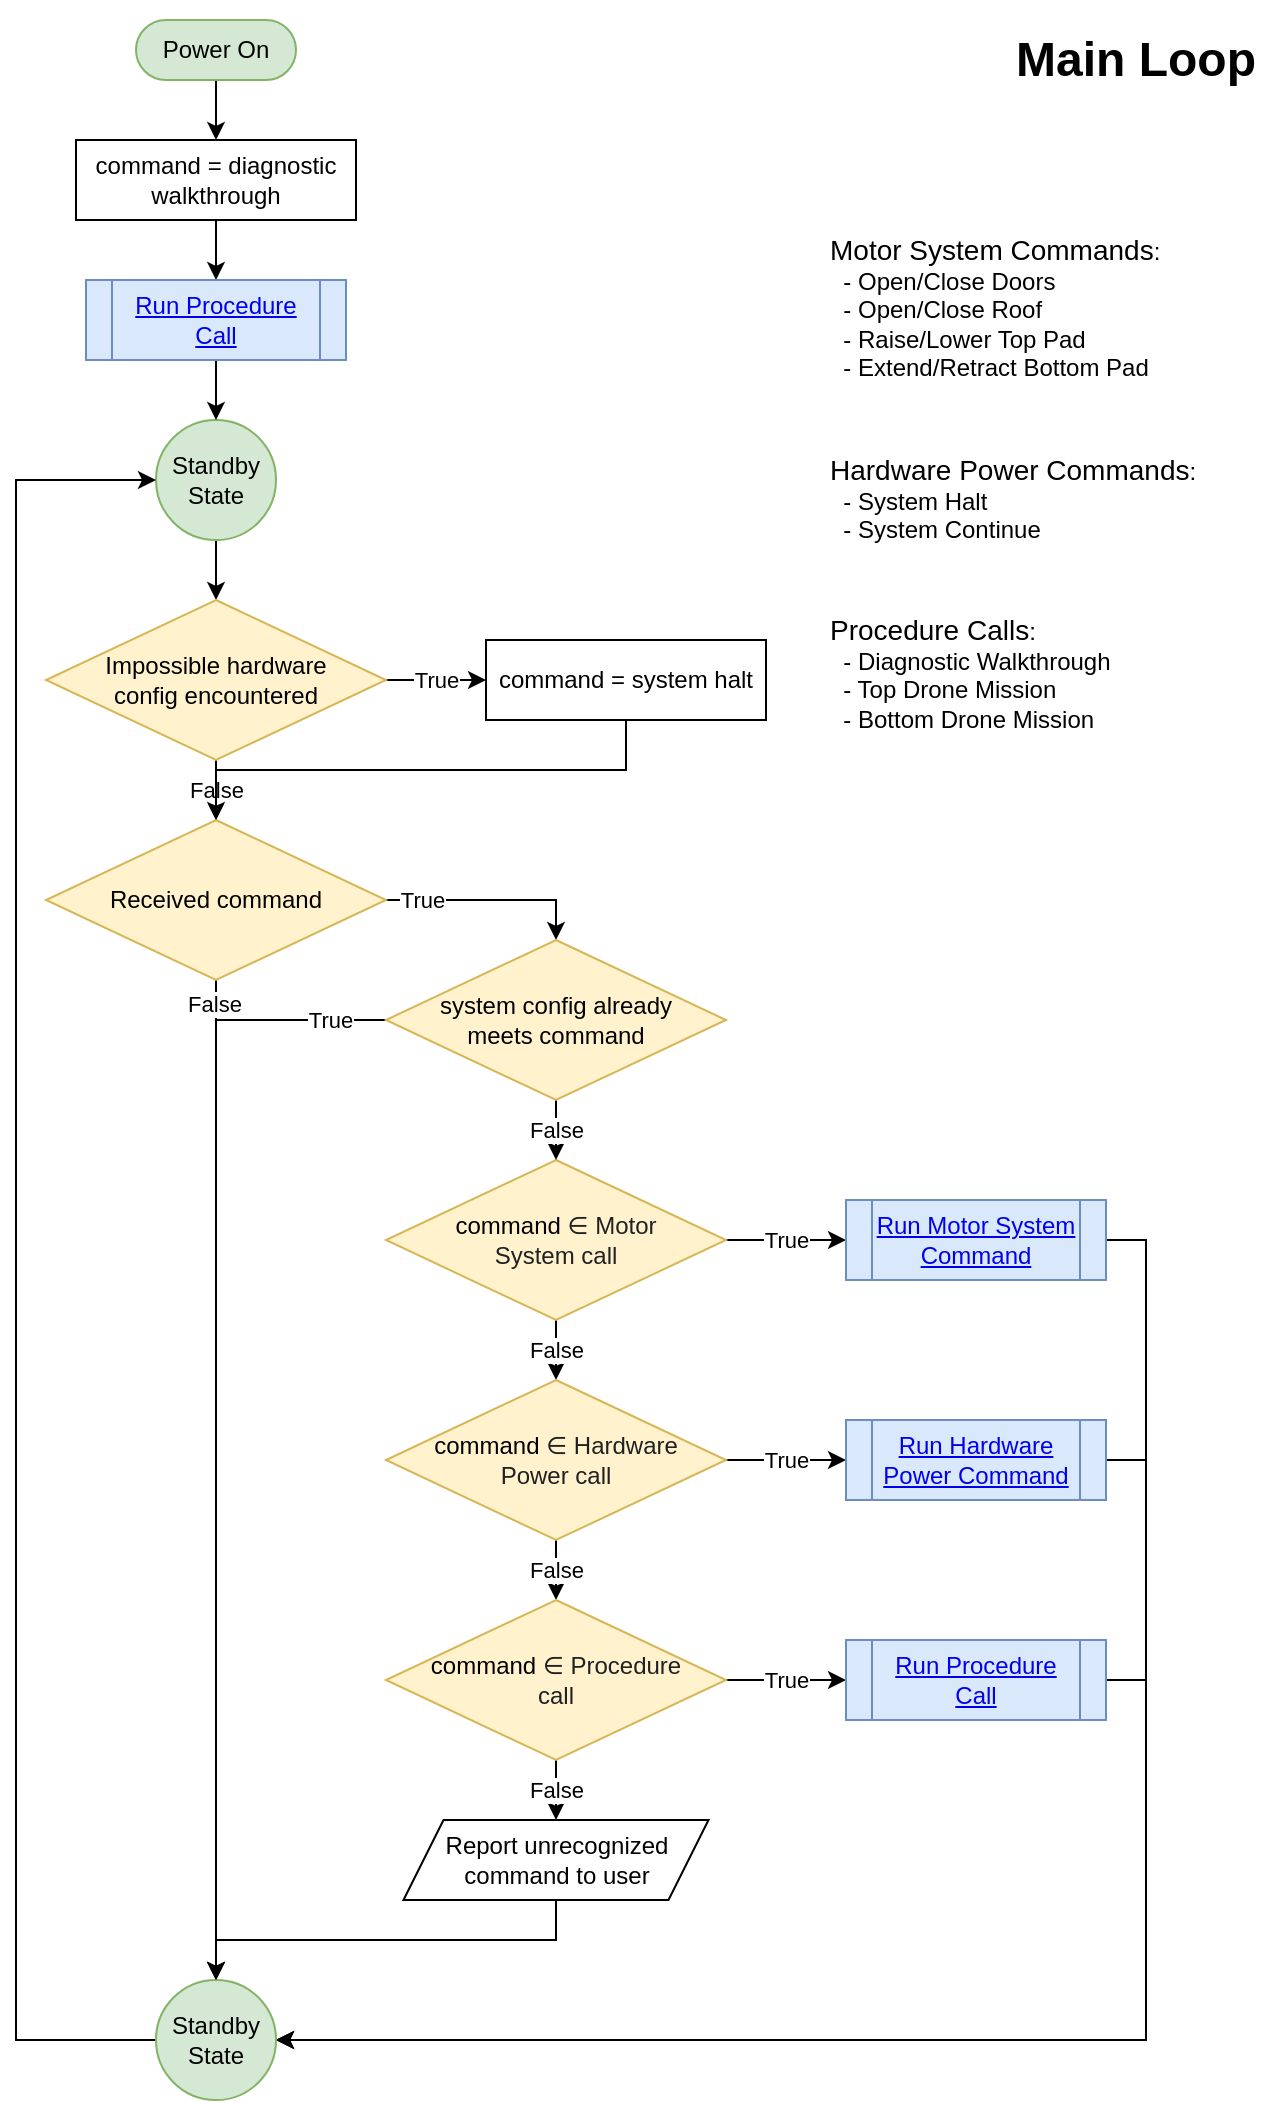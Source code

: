 <mxfile version="13.6.5" pages="9">
    <diagram id="S_EqY185-dc2p55byX0k" name="Main-Loop">
        <mxGraphModel dx="606" dy="1009" grid="1" gridSize="10" guides="1" tooltips="1" connect="1" arrows="1" fold="1" page="1" pageScale="1" pageWidth="850" pageHeight="1100" math="0" shadow="0">
            <root>
                <mxCell id="0"/>
                <mxCell id="1" parent="0"/>
                <mxCell id="pAuYmlePvZ7gUMCXV7AC-6" style="edgeStyle=orthogonalEdgeStyle;rounded=0;orthogonalLoop=1;jettySize=auto;html=1;exitX=0.5;exitY=1;exitDx=0;exitDy=0;entryX=0.5;entryY=0;entryDx=0;entryDy=0;" edge="1" parent="1" source="GxrVGHx6pOc6Dc-y0MjW-2" target="pAuYmlePvZ7gUMCXV7AC-4">
                    <mxGeometry relative="1" as="geometry"/>
                </mxCell>
                <mxCell id="GxrVGHx6pOc6Dc-y0MjW-2" value="Power On" style="rounded=1;whiteSpace=wrap;html=1;arcSize=50;fillColor=#d5e8d4;strokeColor=#82b366;" parent="1" vertex="1">
                    <mxGeometry x="235" y="40" width="80" height="30" as="geometry"/>
                </mxCell>
                <mxCell id="GxrVGHx6pOc6Dc-y0MjW-5" style="edgeStyle=orthogonalEdgeStyle;rounded=0;orthogonalLoop=1;jettySize=auto;html=1;exitX=0.5;exitY=1;exitDx=0;exitDy=0;entryX=0.5;entryY=0;entryDx=0;entryDy=0;" parent="1" source="GxrVGHx6pOc6Dc-y0MjW-6" target="GxrVGHx6pOc6Dc-y0MjW-9" edge="1">
                    <mxGeometry relative="1" as="geometry"/>
                </mxCell>
                <mxCell id="GxrVGHx6pOc6Dc-y0MjW-6" value="Standby State" style="ellipse;whiteSpace=wrap;html=1;aspect=fixed;fillColor=#d5e8d4;strokeColor=#82b366;" parent="1" vertex="1">
                    <mxGeometry x="245" y="240" width="60" height="60" as="geometry"/>
                </mxCell>
                <mxCell id="GxrVGHx6pOc6Dc-y0MjW-8" value="False" style="edgeStyle=orthogonalEdgeStyle;rounded=0;orthogonalLoop=1;jettySize=auto;html=1;exitX=0.5;exitY=1;exitDx=0;exitDy=0;entryX=0.5;entryY=0;entryDx=0;entryDy=0;" parent="1" source="GxrVGHx6pOc6Dc-y0MjW-9" target="GxrVGHx6pOc6Dc-y0MjW-15" edge="1">
                    <mxGeometry relative="1" as="geometry"/>
                </mxCell>
                <mxCell id="pAuYmlePvZ7gUMCXV7AC-3" value="True" style="edgeStyle=orthogonalEdgeStyle;rounded=0;orthogonalLoop=1;jettySize=auto;html=1;exitX=1;exitY=0.5;exitDx=0;exitDy=0;entryX=0;entryY=0.5;entryDx=0;entryDy=0;" edge="1" parent="1" source="GxrVGHx6pOc6Dc-y0MjW-9" target="pAuYmlePvZ7gUMCXV7AC-1">
                    <mxGeometry relative="1" as="geometry"/>
                </mxCell>
                <mxCell id="GxrVGHx6pOc6Dc-y0MjW-9" value="&lt;p style=&quot;line-height: 120%&quot;&gt;Impossible hardware config encountered&lt;/p&gt;" style="rhombus;whiteSpace=wrap;html=1;spacing=20;spacingLeft=0;fillColor=#fff2cc;strokeColor=#d6b656;" parent="1" vertex="1">
                    <mxGeometry x="190" y="330" width="170" height="80" as="geometry"/>
                </mxCell>
                <mxCell id="GxrVGHx6pOc6Dc-y0MjW-12" value="True" style="edgeStyle=orthogonalEdgeStyle;rounded=0;orthogonalLoop=1;jettySize=auto;html=1;exitX=1;exitY=0.5;exitDx=0;exitDy=0;entryX=0.5;entryY=0;entryDx=0;entryDy=0;" parent="1" source="GxrVGHx6pOc6Dc-y0MjW-15" target="GxrVGHx6pOc6Dc-y0MjW-28" edge="1">
                    <mxGeometry x="-0.661" relative="1" as="geometry">
                        <mxPoint as="offset"/>
                    </mxGeometry>
                </mxCell>
                <mxCell id="GxrVGHx6pOc6Dc-y0MjW-13" style="edgeStyle=orthogonalEdgeStyle;rounded=0;orthogonalLoop=1;jettySize=auto;html=1;exitX=0.5;exitY=1;exitDx=0;exitDy=0;entryX=0.5;entryY=0;entryDx=0;entryDy=0;" parent="1" source="GxrVGHx6pOc6Dc-y0MjW-15" target="GxrVGHx6pOc6Dc-y0MjW-36" edge="1">
                    <mxGeometry relative="1" as="geometry"/>
                </mxCell>
                <mxCell id="GxrVGHx6pOc6Dc-y0MjW-14" value="False" style="edgeLabel;html=1;align=center;verticalAlign=middle;resizable=0;points=[];" parent="GxrVGHx6pOc6Dc-y0MjW-13" vertex="1" connectable="0">
                    <mxGeometry x="-0.954" y="-1" relative="1" as="geometry">
                        <mxPoint as="offset"/>
                    </mxGeometry>
                </mxCell>
                <mxCell id="GxrVGHx6pOc6Dc-y0MjW-15" value="&lt;p style=&quot;line-height: 120%&quot;&gt;Received command&lt;/p&gt;" style="rhombus;whiteSpace=wrap;html=1;fillColor=#fff2cc;strokeColor=#d6b656;" parent="1" vertex="1">
                    <mxGeometry x="190" y="440" width="170" height="80" as="geometry"/>
                </mxCell>
                <mxCell id="GxrVGHx6pOc6Dc-y0MjW-16" value="False" style="edgeStyle=orthogonalEdgeStyle;rounded=0;orthogonalLoop=1;jettySize=auto;html=1;exitX=0.5;exitY=1;exitDx=0;exitDy=0;entryX=0.5;entryY=0;entryDx=0;entryDy=0;" parent="1" source="GxrVGHx6pOc6Dc-y0MjW-18" target="GxrVGHx6pOc6Dc-y0MjW-21" edge="1">
                    <mxGeometry relative="1" as="geometry"/>
                </mxCell>
                <mxCell id="GxrVGHx6pOc6Dc-y0MjW-17" value="True" style="edgeStyle=orthogonalEdgeStyle;rounded=0;orthogonalLoop=1;jettySize=auto;html=1;exitX=1;exitY=0.5;exitDx=0;exitDy=0;entryX=0;entryY=0.5;entryDx=0;entryDy=0;" parent="1" source="GxrVGHx6pOc6Dc-y0MjW-18" target="GxrVGHx6pOc6Dc-y0MjW-30" edge="1">
                    <mxGeometry relative="1" as="geometry"/>
                </mxCell>
                <mxCell id="GxrVGHx6pOc6Dc-y0MjW-18" value="&lt;font style=&quot;font-size: 12px&quot;&gt;command&amp;nbsp;&lt;span style=&quot;color: rgb(32 , 33 , 34)&quot;&gt;∈ Motor System call&lt;/span&gt;&lt;/font&gt;" style="rhombus;whiteSpace=wrap;html=1;spacing=20;spacingRight=0;fillColor=#fff2cc;strokeColor=#d6b656;" parent="1" vertex="1">
                    <mxGeometry x="360" y="610" width="170" height="80" as="geometry"/>
                </mxCell>
                <mxCell id="GxrVGHx6pOc6Dc-y0MjW-19" value="False" style="edgeStyle=orthogonalEdgeStyle;rounded=0;orthogonalLoop=1;jettySize=auto;html=1;exitX=0.5;exitY=1;exitDx=0;exitDy=0;entryX=0.5;entryY=0;entryDx=0;entryDy=0;" parent="1" source="GxrVGHx6pOc6Dc-y0MjW-21" target="GxrVGHx6pOc6Dc-y0MjW-24" edge="1">
                    <mxGeometry relative="1" as="geometry"/>
                </mxCell>
                <mxCell id="GxrVGHx6pOc6Dc-y0MjW-20" value="True" style="edgeStyle=orthogonalEdgeStyle;rounded=0;orthogonalLoop=1;jettySize=auto;html=1;exitX=1;exitY=0.5;exitDx=0;exitDy=0;entryX=0;entryY=0.5;entryDx=0;entryDy=0;" parent="1" source="GxrVGHx6pOc6Dc-y0MjW-21" target="GxrVGHx6pOc6Dc-y0MjW-32" edge="1">
                    <mxGeometry relative="1" as="geometry"/>
                </mxCell>
                <mxCell id="GxrVGHx6pOc6Dc-y0MjW-21" value="&lt;font style=&quot;font-size: 12px&quot;&gt;command&amp;nbsp;&lt;span style=&quot;color: rgb(32 , 33 , 34)&quot;&gt;∈ Hardware Power call&lt;/span&gt;&lt;/font&gt;" style="rhombus;whiteSpace=wrap;html=1;spacing=20;spacingRight=0;fillColor=#fff2cc;strokeColor=#d6b656;" parent="1" vertex="1">
                    <mxGeometry x="360" y="720" width="170" height="80" as="geometry"/>
                </mxCell>
                <mxCell id="GxrVGHx6pOc6Dc-y0MjW-22" value="False" style="edgeStyle=orthogonalEdgeStyle;rounded=0;orthogonalLoop=1;jettySize=auto;html=1;exitX=0.5;exitY=1;exitDx=0;exitDy=0;entryX=0.5;entryY=0;entryDx=0;entryDy=0;" parent="1" source="GxrVGHx6pOc6Dc-y0MjW-24" target="GxrVGHx6pOc6Dc-y0MjW-38" edge="1">
                    <mxGeometry relative="1" as="geometry"/>
                </mxCell>
                <mxCell id="GxrVGHx6pOc6Dc-y0MjW-23" value="True" style="edgeStyle=orthogonalEdgeStyle;rounded=0;orthogonalLoop=1;jettySize=auto;html=1;exitX=1;exitY=0.5;exitDx=0;exitDy=0;entryX=0;entryY=0.5;entryDx=0;entryDy=0;" parent="1" source="GxrVGHx6pOc6Dc-y0MjW-24" target="GxrVGHx6pOc6Dc-y0MjW-34" edge="1">
                    <mxGeometry relative="1" as="geometry"/>
                </mxCell>
                <mxCell id="GxrVGHx6pOc6Dc-y0MjW-24" value="&lt;font style=&quot;font-size: 12px&quot;&gt;command&amp;nbsp;&lt;span style=&quot;color: rgb(32 , 33 , 34)&quot;&gt;∈ Procedure call&lt;/span&gt;&lt;/font&gt;" style="rhombus;whiteSpace=wrap;html=1;spacing=20;spacingRight=0;fillColor=#fff2cc;strokeColor=#d6b656;" parent="1" vertex="1">
                    <mxGeometry x="360" y="830" width="170" height="80" as="geometry"/>
                </mxCell>
                <mxCell id="GxrVGHx6pOc6Dc-y0MjW-25" style="edgeStyle=orthogonalEdgeStyle;rounded=0;orthogonalLoop=1;jettySize=auto;html=1;exitX=0;exitY=0.5;exitDx=0;exitDy=0;entryX=0.5;entryY=0;entryDx=0;entryDy=0;" parent="1" source="GxrVGHx6pOc6Dc-y0MjW-28" target="GxrVGHx6pOc6Dc-y0MjW-36" edge="1">
                    <mxGeometry relative="1" as="geometry"/>
                </mxCell>
                <mxCell id="GxrVGHx6pOc6Dc-y0MjW-26" value="True" style="edgeLabel;html=1;align=center;verticalAlign=middle;resizable=0;points=[];" parent="GxrVGHx6pOc6Dc-y0MjW-25" vertex="1" connectable="0">
                    <mxGeometry x="-0.946" y="-1" relative="1" as="geometry">
                        <mxPoint x="-12.5" y="1" as="offset"/>
                    </mxGeometry>
                </mxCell>
                <mxCell id="GxrVGHx6pOc6Dc-y0MjW-27" value="False" style="edgeStyle=orthogonalEdgeStyle;rounded=0;orthogonalLoop=1;jettySize=auto;html=1;exitX=0.5;exitY=1;exitDx=0;exitDy=0;entryX=0.5;entryY=0;entryDx=0;entryDy=0;" parent="1" source="GxrVGHx6pOc6Dc-y0MjW-28" target="GxrVGHx6pOc6Dc-y0MjW-18" edge="1">
                    <mxGeometry relative="1" as="geometry"/>
                </mxCell>
                <mxCell id="GxrVGHx6pOc6Dc-y0MjW-28" value="system config already meets command" style="rhombus;whiteSpace=wrap;html=1;spacing=20;spacingRight=0;fillColor=#fff2cc;strokeColor=#d6b656;" parent="1" vertex="1">
                    <mxGeometry x="360" y="500" width="170" height="80" as="geometry"/>
                </mxCell>
                <mxCell id="GxrVGHx6pOc6Dc-y0MjW-29" style="edgeStyle=orthogonalEdgeStyle;rounded=0;orthogonalLoop=1;jettySize=auto;html=1;exitX=1;exitY=0.5;exitDx=0;exitDy=0;entryX=1;entryY=0.5;entryDx=0;entryDy=0;" parent="1" source="GxrVGHx6pOc6Dc-y0MjW-30" target="GxrVGHx6pOc6Dc-y0MjW-36" edge="1">
                    <mxGeometry relative="1" as="geometry"/>
                </mxCell>
                <mxCell id="GxrVGHx6pOc6Dc-y0MjW-30" value="Run Motor System Command" style="shape=process;whiteSpace=wrap;html=1;backgroundOutline=1;" parent="1" vertex="1">
                    <mxGeometry x="590" y="630" width="130" height="40" as="geometry"/>
                </mxCell>
                <mxCell id="GxrVGHx6pOc6Dc-y0MjW-31" style="edgeStyle=orthogonalEdgeStyle;rounded=0;orthogonalLoop=1;jettySize=auto;html=1;exitX=1;exitY=0.5;exitDx=0;exitDy=0;entryX=1;entryY=0.5;entryDx=0;entryDy=0;" parent="1" source="GxrVGHx6pOc6Dc-y0MjW-32" target="GxrVGHx6pOc6Dc-y0MjW-36" edge="1">
                    <mxGeometry relative="1" as="geometry"/>
                </mxCell>
                <mxCell id="GxrVGHx6pOc6Dc-y0MjW-32" value="&lt;a href=&quot;data:page/id,fMjt44vwcyZgFf3OZV7Q&quot;&gt;Run Hardware Power Command&lt;/a&gt;" style="shape=process;whiteSpace=wrap;html=1;backgroundOutline=1;fillColor=#dae8fc;strokeColor=#6c8ebf;" parent="1" vertex="1">
                    <mxGeometry x="590" y="740" width="130" height="40" as="geometry"/>
                </mxCell>
                <mxCell id="GxrVGHx6pOc6Dc-y0MjW-33" style="edgeStyle=orthogonalEdgeStyle;rounded=0;orthogonalLoop=1;jettySize=auto;html=1;exitX=1;exitY=0.5;exitDx=0;exitDy=0;entryX=1;entryY=0.5;entryDx=0;entryDy=0;" parent="1" source="GxrVGHx6pOc6Dc-y0MjW-34" target="GxrVGHx6pOc6Dc-y0MjW-36" edge="1">
                    <mxGeometry relative="1" as="geometry"/>
                </mxCell>
                <mxCell id="GxrVGHx6pOc6Dc-y0MjW-34" value="&lt;a href=&quot;data:page/id,WO9AvToeDl4UmgfDawZ4&quot;&gt;Run Procedure Call&lt;/a&gt;" style="shape=process;whiteSpace=wrap;html=1;backgroundOutline=1;fillColor=#dae8fc;strokeColor=#6c8ebf;" parent="1" vertex="1">
                    <mxGeometry x="590" y="850" width="130" height="40" as="geometry"/>
                </mxCell>
                <mxCell id="GxrVGHx6pOc6Dc-y0MjW-35" style="edgeStyle=orthogonalEdgeStyle;rounded=0;orthogonalLoop=1;jettySize=auto;html=1;exitX=0;exitY=0.5;exitDx=0;exitDy=0;entryX=0;entryY=0.5;entryDx=0;entryDy=0;" parent="1" source="GxrVGHx6pOc6Dc-y0MjW-36" target="GxrVGHx6pOc6Dc-y0MjW-6" edge="1">
                    <mxGeometry relative="1" as="geometry">
                        <Array as="points">
                            <mxPoint x="175" y="1050"/>
                            <mxPoint x="175" y="270"/>
                        </Array>
                    </mxGeometry>
                </mxCell>
                <mxCell id="GxrVGHx6pOc6Dc-y0MjW-36" value="Standby State" style="ellipse;whiteSpace=wrap;html=1;aspect=fixed;fillColor=#d5e8d4;strokeColor=#82b366;" parent="1" vertex="1">
                    <mxGeometry x="245" y="1020" width="60" height="60" as="geometry"/>
                </mxCell>
                <mxCell id="GxrVGHx6pOc6Dc-y0MjW-37" style="edgeStyle=orthogonalEdgeStyle;rounded=0;orthogonalLoop=1;jettySize=auto;html=1;exitX=0.5;exitY=1;exitDx=0;exitDy=0;entryX=0.5;entryY=0;entryDx=0;entryDy=0;" parent="1" source="GxrVGHx6pOc6Dc-y0MjW-38" target="GxrVGHx6pOc6Dc-y0MjW-36" edge="1">
                    <mxGeometry relative="1" as="geometry"/>
                </mxCell>
                <mxCell id="GxrVGHx6pOc6Dc-y0MjW-38" value="Report unrecognized command to user" style="shape=parallelogram;perimeter=parallelogramPerimeter;whiteSpace=wrap;html=1;fixedSize=1;spacing=20;" parent="1" vertex="1">
                    <mxGeometry x="368.75" y="940" width="152.5" height="40" as="geometry"/>
                </mxCell>
                <mxCell id="GxrVGHx6pOc6Dc-y0MjW-39" value="&lt;font style=&quot;font-size: 14px&quot;&gt;Motor System Commands&lt;/font&gt;:&lt;br&gt;&lt;span&gt;&amp;nbsp; - Open/Close Doors&lt;br&gt;&lt;/span&gt;&lt;span&gt;&amp;nbsp; - Open/Close Roof&lt;br&gt;&lt;/span&gt;&lt;span&gt;&amp;nbsp; - Raise/Lower Top Pad&lt;br&gt;&lt;/span&gt;&lt;span&gt;&amp;nbsp; - Extend/Retract Bottom Pad&lt;/span&gt;&lt;span&gt;&lt;br&gt;&lt;/span&gt;&lt;div&gt;&lt;br&gt;&lt;/div&gt;" style="text;html=1;strokeColor=none;fillColor=none;align=left;verticalAlign=top;whiteSpace=wrap;rounded=0;" parent="1" vertex="1">
                    <mxGeometry x="580" y="140" width="170" height="90" as="geometry"/>
                </mxCell>
                <mxCell id="GxrVGHx6pOc6Dc-y0MjW-40" value="&lt;font style=&quot;font-size: 14px&quot;&gt;Hardware Power Commands&lt;/font&gt;:&lt;br&gt;&lt;span&gt;&amp;nbsp; - System Halt&lt;br&gt;&lt;/span&gt;&lt;span&gt;&amp;nbsp; - System Continue&lt;/span&gt;&lt;span&gt;&lt;br&gt;&lt;/span&gt;" style="text;html=1;strokeColor=none;fillColor=none;align=left;verticalAlign=top;whiteSpace=wrap;rounded=0;" parent="1" vertex="1">
                    <mxGeometry x="580" y="250" width="195" height="60" as="geometry"/>
                </mxCell>
                <mxCell id="GxrVGHx6pOc6Dc-y0MjW-41" value="&lt;span style=&quot;font-size: 14px&quot;&gt;Procedure Calls&lt;/span&gt;:&lt;br&gt;&lt;span&gt;&amp;nbsp; - Diagnostic Walkthrough&lt;br&gt;&amp;nbsp; - Top Drone Mission&lt;br&gt;&amp;nbsp; - Bottom Drone Mission&lt;br&gt;&lt;/span&gt;" style="text;html=1;strokeColor=none;fillColor=none;align=left;verticalAlign=top;whiteSpace=wrap;rounded=0;" parent="1" vertex="1">
                    <mxGeometry x="580" y="330" width="170" height="80" as="geometry"/>
                </mxCell>
                <mxCell id="GxrVGHx6pOc6Dc-y0MjW-43" value="&lt;a href=&quot;data:page/id,rtuHvfN65sJRfW5IH7EF&quot;&gt;Run Motor System Command&lt;/a&gt;" style="shape=process;whiteSpace=wrap;html=1;backgroundOutline=1;fillColor=#dae8fc;strokeColor=#6c8ebf;" parent="1" vertex="1">
                    <mxGeometry x="590" y="630" width="130" height="40" as="geometry"/>
                </mxCell>
                <mxCell id="kw-ZCUkcIsH4bJL5rBoI-1" value="&lt;h1&gt;Main Loop&lt;/h1&gt;" style="text;html=1;strokeColor=none;fillColor=none;spacing=5;spacingTop=-20;whiteSpace=wrap;overflow=hidden;rounded=0;align=right;" parent="1" vertex="1">
                    <mxGeometry x="600" y="40" width="200" height="40" as="geometry"/>
                </mxCell>
                <mxCell id="pAuYmlePvZ7gUMCXV7AC-2" style="edgeStyle=orthogonalEdgeStyle;rounded=0;orthogonalLoop=1;jettySize=auto;html=1;exitX=0.5;exitY=1;exitDx=0;exitDy=0;entryX=0.5;entryY=0;entryDx=0;entryDy=0;" edge="1" parent="1" source="pAuYmlePvZ7gUMCXV7AC-1" target="GxrVGHx6pOc6Dc-y0MjW-15">
                    <mxGeometry relative="1" as="geometry"/>
                </mxCell>
                <mxCell id="pAuYmlePvZ7gUMCXV7AC-1" value="command = system halt" style="rounded=0;whiteSpace=wrap;html=1;" vertex="1" parent="1">
                    <mxGeometry x="410" y="350" width="140" height="40" as="geometry"/>
                </mxCell>
                <mxCell id="pAuYmlePvZ7gUMCXV7AC-7" style="edgeStyle=orthogonalEdgeStyle;rounded=0;orthogonalLoop=1;jettySize=auto;html=1;exitX=0.5;exitY=1;exitDx=0;exitDy=0;entryX=0.5;entryY=0;entryDx=0;entryDy=0;" edge="1" parent="1" source="pAuYmlePvZ7gUMCXV7AC-4" target="pAuYmlePvZ7gUMCXV7AC-5">
                    <mxGeometry relative="1" as="geometry"/>
                </mxCell>
                <mxCell id="pAuYmlePvZ7gUMCXV7AC-4" value="command = diagnostic walkthrough" style="rounded=0;whiteSpace=wrap;html=1;" vertex="1" parent="1">
                    <mxGeometry x="205" y="100" width="140" height="40" as="geometry"/>
                </mxCell>
                <mxCell id="pAuYmlePvZ7gUMCXV7AC-8" style="edgeStyle=orthogonalEdgeStyle;rounded=0;orthogonalLoop=1;jettySize=auto;html=1;exitX=0.5;exitY=1;exitDx=0;exitDy=0;entryX=0.5;entryY=0;entryDx=0;entryDy=0;" edge="1" parent="1" source="pAuYmlePvZ7gUMCXV7AC-5" target="GxrVGHx6pOc6Dc-y0MjW-6">
                    <mxGeometry relative="1" as="geometry"/>
                </mxCell>
                <mxCell id="pAuYmlePvZ7gUMCXV7AC-5" value="&lt;a href=&quot;data:page/id,WO9AvToeDl4UmgfDawZ4&quot;&gt;Run Procedure Call&lt;/a&gt;" style="shape=process;whiteSpace=wrap;html=1;backgroundOutline=1;fillColor=#dae8fc;strokeColor=#6c8ebf;" vertex="1" parent="1">
                    <mxGeometry x="210" y="170" width="130" height="40" as="geometry"/>
                </mxCell>
            </root>
        </mxGraphModel>
    </diagram>
    <diagram name="Motor-System-Commands" id="rtuHvfN65sJRfW5IH7EF">
        <mxGraphModel dx="606" dy="1009" grid="1" gridSize="10" guides="1" tooltips="1" connect="1" arrows="1" fold="1" page="1" pageScale="1" pageWidth="850" pageHeight="1100" math="0" shadow="0">
            <root>
                <mxCell id="-O1TH0__Ji1m--z0gHS2-0"/>
                <mxCell id="-O1TH0__Ji1m--z0gHS2-1" parent="-O1TH0__Ji1m--z0gHS2-0"/>
                <mxCell id="h6c_YkRzVapyo3vWpTxy-5" style="edgeStyle=orthogonalEdgeStyle;rounded=0;orthogonalLoop=1;jettySize=auto;html=1;exitX=0.5;exitY=1;exitDx=0;exitDy=0;entryX=0.5;entryY=0;entryDx=0;entryDy=0;" parent="-O1TH0__Ji1m--z0gHS2-1" source="uj2teuNeeTlPXatF8ord-0" target="cBbPM5ZSALpEh0KQfGJq-0" edge="1">
                    <mxGeometry relative="1" as="geometry"/>
                </mxCell>
                <mxCell id="uj2teuNeeTlPXatF8ord-0" value="Received command" style="rounded=1;whiteSpace=wrap;html=1;arcSize=50;fillColor=#d5e8d4;strokeColor=#82b366;" parent="-O1TH0__Ji1m--z0gHS2-1" vertex="1">
                    <mxGeometry x="379.75" y="40" width="90" height="40" as="geometry"/>
                </mxCell>
                <mxCell id="cBbPM5ZSALpEh0KQfGJq-0" value="&lt;p style=&quot;line-height: 120%&quot;&gt;System is halted&lt;/p&gt;" style="rhombus;whiteSpace=wrap;html=1;spacing=20;spacingLeft=0;" parent="-O1TH0__Ji1m--z0gHS2-1" vertex="1">
                    <mxGeometry x="339.75" y="110" width="170" height="80" as="geometry"/>
                </mxCell>
                <mxCell id="h6c_YkRzVapyo3vWpTxy-11" value="Doors or Roof" style="edgeStyle=orthogonalEdgeStyle;rounded=0;orthogonalLoop=1;jettySize=auto;html=1;exitX=0;exitY=0.5;exitDx=0;exitDy=0;entryX=0.5;entryY=0;entryDx=0;entryDy=0;" parent="-O1TH0__Ji1m--z0gHS2-1" source="cBbPM5ZSALpEh0KQfGJq-1" target="cBbPM5ZSALpEh0KQfGJq-2" edge="1">
                    <mxGeometry relative="1" as="geometry"/>
                </mxCell>
                <mxCell id="h6c_YkRzVapyo3vWpTxy-12" value="Top or Bottom Pad" style="edgeStyle=orthogonalEdgeStyle;rounded=0;orthogonalLoop=1;jettySize=auto;html=1;exitX=1;exitY=0.5;exitDx=0;exitDy=0;entryX=0.5;entryY=0;entryDx=0;entryDy=0;" parent="-O1TH0__Ji1m--z0gHS2-1" source="cBbPM5ZSALpEh0KQfGJq-1" target="cBbPM5ZSALpEh0KQfGJq-3" edge="1">
                    <mxGeometry relative="1" as="geometry"/>
                </mxCell>
                <mxCell id="cBbPM5ZSALpEh0KQfGJq-1" value="command" style="rhombus;whiteSpace=wrap;html=1;align=center;fillColor=#fff2cc;strokeColor=#d6b656;" parent="-O1TH0__Ji1m--z0gHS2-1" vertex="1">
                    <mxGeometry x="384.5" y="300" width="80" height="50" as="geometry"/>
                </mxCell>
                <mxCell id="nQ4RWw9xGnM6f0aeAB-7-0" value="True" style="edgeStyle=orthogonalEdgeStyle;rounded=0;orthogonalLoop=1;jettySize=auto;html=1;exitX=1;exitY=0.5;exitDx=0;exitDy=0;" parent="-O1TH0__Ji1m--z0gHS2-1" source="cBbPM5ZSALpEh0KQfGJq-2" target="e1v5Ql0dO5nXcLP9Kj5L-0" edge="1">
                    <mxGeometry relative="1" as="geometry"/>
                </mxCell>
                <mxCell id="nQ4RWw9xGnM6f0aeAB-7-3" style="edgeStyle=orthogonalEdgeStyle;rounded=0;orthogonalLoop=1;jettySize=auto;html=1;exitX=0.5;exitY=1;exitDx=0;exitDy=0;entryX=0;entryY=0.5;entryDx=0;entryDy=0;" parent="-O1TH0__Ji1m--z0gHS2-1" source="cBbPM5ZSALpEh0KQfGJq-2" target="h6c_YkRzVapyo3vWpTxy-0" edge="1">
                    <mxGeometry relative="1" as="geometry"/>
                </mxCell>
                <mxCell id="nQ4RWw9xGnM6f0aeAB-7-6" value="False" style="edgeLabel;html=1;align=center;verticalAlign=middle;resizable=0;points=[];" parent="nQ4RWw9xGnM6f0aeAB-7-3" vertex="1" connectable="0">
                    <mxGeometry x="-0.864" relative="1" as="geometry">
                        <mxPoint as="offset"/>
                    </mxGeometry>
                </mxCell>
                <mxCell id="cBbPM5ZSALpEh0KQfGJq-2" value="&lt;p style=&quot;line-height: 120%&quot;&gt;Associated pad is extended/raised&lt;/p&gt;" style="rhombus;whiteSpace=wrap;html=1;spacing=20;spacingLeft=0;fillColor=#fff2cc;strokeColor=#d6b656;" parent="-O1TH0__Ji1m--z0gHS2-1" vertex="1">
                    <mxGeometry x="119.75" y="360" width="170" height="80" as="geometry"/>
                </mxCell>
                <mxCell id="nQ4RWw9xGnM6f0aeAB-7-1" value="True" style="edgeStyle=orthogonalEdgeStyle;rounded=0;orthogonalLoop=1;jettySize=auto;html=1;exitX=0;exitY=0.5;exitDx=0;exitDy=0;entryX=1;entryY=0.5;entryDx=0;entryDy=0;" parent="-O1TH0__Ji1m--z0gHS2-1" source="cBbPM5ZSALpEh0KQfGJq-3" target="e1v5Ql0dO5nXcLP9Kj5L-0" edge="1">
                    <mxGeometry relative="1" as="geometry"/>
                </mxCell>
                <mxCell id="nQ4RWw9xGnM6f0aeAB-7-4" style="edgeStyle=orthogonalEdgeStyle;rounded=0;orthogonalLoop=1;jettySize=auto;html=1;exitX=0.5;exitY=1;exitDx=0;exitDy=0;entryX=1;entryY=0.5;entryDx=0;entryDy=0;" parent="-O1TH0__Ji1m--z0gHS2-1" source="cBbPM5ZSALpEh0KQfGJq-3" target="h6c_YkRzVapyo3vWpTxy-0" edge="1">
                    <mxGeometry relative="1" as="geometry"/>
                </mxCell>
                <mxCell id="nQ4RWw9xGnM6f0aeAB-7-5" value="False" style="edgeLabel;html=1;align=center;verticalAlign=middle;resizable=0;points=[];" parent="nQ4RWw9xGnM6f0aeAB-7-4" vertex="1" connectable="0">
                    <mxGeometry x="-0.886" y="1" relative="1" as="geometry">
                        <mxPoint as="offset"/>
                    </mxGeometry>
                </mxCell>
                <mxCell id="cBbPM5ZSALpEh0KQfGJq-3" value="Associated doors/roof &#10;is closed" style="rhombus;whiteSpace=wrap;spacing=20;spacingLeft=0;fillColor=#fff2cc;strokeColor=#d6b656;" parent="-O1TH0__Ji1m--z0gHS2-1" vertex="1">
                    <mxGeometry x="559.75" y="360" width="170" height="80" as="geometry"/>
                </mxCell>
                <mxCell id="nQ4RWw9xGnM6f0aeAB-7-2" style="edgeStyle=orthogonalEdgeStyle;rounded=0;orthogonalLoop=1;jettySize=auto;html=1;exitX=0.5;exitY=1;exitDx=0;exitDy=0;entryX=0.5;entryY=0;entryDx=0;entryDy=0;" parent="-O1TH0__Ji1m--z0gHS2-1" source="e1v5Ql0dO5nXcLP9Kj5L-0" target="h6c_YkRzVapyo3vWpTxy-4" edge="1">
                    <mxGeometry relative="1" as="geometry"/>
                </mxCell>
                <mxCell id="e1v5Ql0dO5nXcLP9Kj5L-0" value="Report impossible command to user" style="shape=parallelogram;perimeter=parallelogramPerimeter;whiteSpace=wrap;html=1;fixedSize=1;spacing=20;" parent="-O1TH0__Ji1m--z0gHS2-1" vertex="1">
                    <mxGeometry x="348.5" y="380" width="152.5" height="40" as="geometry"/>
                </mxCell>
                <mxCell id="nQ4RWw9xGnM6f0aeAB-7-7" style="edgeStyle=orthogonalEdgeStyle;rounded=0;orthogonalLoop=1;jettySize=auto;html=1;exitX=0.5;exitY=1;exitDx=0;exitDy=0;entryX=0.5;entryY=0;entryDx=0;entryDy=0;" parent="-O1TH0__Ji1m--z0gHS2-1" source="h6c_YkRzVapyo3vWpTxy-0" target="h6c_YkRzVapyo3vWpTxy-3" edge="1">
                    <mxGeometry relative="1" as="geometry"/>
                </mxCell>
                <mxCell id="h6c_YkRzVapyo3vWpTxy-0" value="Execute command" style="rounded=0;whiteSpace=wrap;html=1;" parent="-O1TH0__Ji1m--z0gHS2-1" vertex="1">
                    <mxGeometry x="369.75" y="530" width="110" height="50" as="geometry"/>
                </mxCell>
                <mxCell id="h6c_YkRzVapyo3vWpTxy-3" value="Completed Successfully" style="rounded=1;whiteSpace=wrap;html=1;arcSize=50;fillColor=#d5e8d4;strokeColor=#82b366;" parent="-O1TH0__Ji1m--z0gHS2-1" vertex="1">
                    <mxGeometry x="379.5" y="610" width="90" height="40" as="geometry"/>
                </mxCell>
                <mxCell id="h6c_YkRzVapyo3vWpTxy-4" value="Completed Unsuccessfully" style="rounded=1;whiteSpace=wrap;html=1;arcSize=50;fillColor=#f8cecc;strokeColor=#b85450;" parent="-O1TH0__Ji1m--z0gHS2-1" vertex="1">
                    <mxGeometry x="379.5" y="450" width="90" height="40" as="geometry"/>
                </mxCell>
                <mxCell id="dQpThBMbojAITpI-ox4a-3" style="edgeStyle=orthogonalEdgeStyle;rounded=0;orthogonalLoop=1;jettySize=auto;html=1;exitX=0;exitY=0.5;exitDx=0;exitDy=0;entryX=0.5;entryY=0;entryDx=0;entryDy=0;" parent="-O1TH0__Ji1m--z0gHS2-1" source="h6c_YkRzVapyo3vWpTxy-7" target="h6c_YkRzVapyo3vWpTxy-8" edge="1">
                    <mxGeometry relative="1" as="geometry">
                        <Array as="points">
                            <mxPoint x="115" y="150"/>
                        </Array>
                    </mxGeometry>
                </mxCell>
                <mxCell id="h6c_YkRzVapyo3vWpTxy-7" value="Report system halt to user" style="shape=parallelogram;perimeter=parallelogramPerimeter;whiteSpace=wrap;html=1;fixedSize=1;spacing=20;" parent="-O1TH0__Ji1m--z0gHS2-1" vertex="1">
                    <mxGeometry x="149.75" y="130" width="152.5" height="40" as="geometry"/>
                </mxCell>
                <mxCell id="h6c_YkRzVapyo3vWpTxy-8" value="Completed Unsuccessfully" style="rounded=1;whiteSpace=wrap;html=1;arcSize=50;fillColor=#f8cecc;strokeColor=#b85450;" parent="-O1TH0__Ji1m--z0gHS2-1" vertex="1">
                    <mxGeometry x="70" y="300" width="90" height="40" as="geometry"/>
                </mxCell>
                <mxCell id="dQpThBMbojAITpI-ox4a-1" value="True" style="edgeStyle=orthogonalEdgeStyle;rounded=0;orthogonalLoop=1;jettySize=auto;html=1;exitX=0;exitY=0.5;exitDx=0;exitDy=0;entryX=1;entryY=0.5;entryDx=0;entryDy=0;" parent="-O1TH0__Ji1m--z0gHS2-1" source="MC1tm3NcPfzl4_C-0OXF-1" target="h6c_YkRzVapyo3vWpTxy-7" edge="1">
                    <mxGeometry relative="1" as="geometry"/>
                </mxCell>
                <mxCell id="dQpThBMbojAITpI-ox4a-5" value="False" style="edgeStyle=orthogonalEdgeStyle;rounded=0;orthogonalLoop=1;jettySize=auto;html=1;exitX=0.5;exitY=1;exitDx=0;exitDy=0;entryX=0.5;entryY=0;entryDx=0;entryDy=0;" parent="-O1TH0__Ji1m--z0gHS2-1" source="MC1tm3NcPfzl4_C-0OXF-1" target="p2gSVmPHXw0CIAiAeNxV-0" edge="1">
                    <mxGeometry relative="1" as="geometry"/>
                </mxCell>
                <mxCell id="MC1tm3NcPfzl4_C-0OXF-1" value="&lt;p style=&quot;line-height: 120%&quot;&gt;System is halted&lt;/p&gt;" style="rhombus;whiteSpace=wrap;html=1;spacing=20;spacingLeft=0;fillColor=#fff2cc;strokeColor=#d6b656;" parent="-O1TH0__Ji1m--z0gHS2-1" vertex="1">
                    <mxGeometry x="339.75" y="110" width="170" height="80" as="geometry"/>
                </mxCell>
                <mxCell id="YJqT528nx0_eEmUgt5k1-0" value="&lt;h1&gt;Motor System Commands&lt;/h1&gt;" style="text;html=1;strokeColor=none;fillColor=none;spacing=5;spacingTop=-20;whiteSpace=wrap;overflow=hidden;rounded=0;align=right;" parent="-O1TH0__Ji1m--z0gHS2-1" vertex="1">
                    <mxGeometry x="600" y="40" width="200" height="80" as="geometry"/>
                </mxCell>
                <mxCell id="dQpThBMbojAITpI-ox4a-2" value="Warning" style="edgeStyle=orthogonalEdgeStyle;rounded=0;orthogonalLoop=1;jettySize=auto;html=1;exitX=0;exitY=0.5;exitDx=0;exitDy=0;entryX=1;entryY=0.5;entryDx=0;entryDy=0;" parent="-O1TH0__Ji1m--z0gHS2-1" source="p2gSVmPHXw0CIAiAeNxV-0" target="dQpThBMbojAITpI-ox4a-0" edge="1">
                    <mxGeometry x="-0.124" relative="1" as="geometry">
                        <mxPoint as="offset"/>
                    </mxGeometry>
                </mxCell>
                <mxCell id="dQpThBMbojAITpI-ox4a-6" value="Safe&lt;br&gt;" style="edgeStyle=orthogonalEdgeStyle;rounded=0;orthogonalLoop=1;jettySize=auto;html=1;exitX=0.5;exitY=1;exitDx=0;exitDy=0;entryX=0.5;entryY=0;entryDx=0;entryDy=0;" parent="-O1TH0__Ji1m--z0gHS2-1" source="p2gSVmPHXw0CIAiAeNxV-0" target="cBbPM5ZSALpEh0KQfGJq-1" edge="1">
                    <mxGeometry relative="1" as="geometry"/>
                </mxCell>
                <mxCell id="p2gSVmPHXw0CIAiAeNxV-0" value="&lt;a href=&quot;data:page/id,NW1ys60D_21QKCZti7Hj&quot;&gt;Run Weather Evaluation&lt;/a&gt;" style="shape=process;whiteSpace=wrap;html=1;backgroundOutline=1;fillColor=#dae8fc;strokeColor=#6c8ebf;" parent="-O1TH0__Ji1m--z0gHS2-1" vertex="1">
                    <mxGeometry x="365" y="220" width="120" height="40" as="geometry"/>
                </mxCell>
                <mxCell id="dQpThBMbojAITpI-ox4a-4" style="edgeStyle=orthogonalEdgeStyle;rounded=0;orthogonalLoop=1;jettySize=auto;html=1;exitX=0;exitY=0.5;exitDx=0;exitDy=0;entryX=0.5;entryY=0;entryDx=0;entryDy=0;" parent="-O1TH0__Ji1m--z0gHS2-1" source="dQpThBMbojAITpI-ox4a-0" target="h6c_YkRzVapyo3vWpTxy-8" edge="1">
                    <mxGeometry relative="1" as="geometry">
                        <Array as="points">
                            <mxPoint x="115" y="240"/>
                        </Array>
                    </mxGeometry>
                </mxCell>
                <mxCell id="dQpThBMbojAITpI-ox4a-0" value="Report weather warning to user" style="shape=parallelogram;perimeter=parallelogramPerimeter;whiteSpace=wrap;html=1;fixedSize=1;spacing=20;" parent="-O1TH0__Ji1m--z0gHS2-1" vertex="1">
                    <mxGeometry x="149.75" y="220" width="152.5" height="40" as="geometry"/>
                </mxCell>
            </root>
        </mxGraphModel>
    </diagram>
    <diagram name="Hardware-Power-Commands" id="fMjt44vwcyZgFf3OZV7Q">
        <mxGraphModel dx="606" dy="1009" grid="1" gridSize="10" guides="1" tooltips="1" connect="1" arrows="1" fold="1" page="1" pageScale="1" pageWidth="850" pageHeight="1100" math="0" shadow="0">
            <root>
                <mxCell id="gmzjneQvNUwlBSTDV4ju-0"/>
                <mxCell id="gmzjneQvNUwlBSTDV4ju-1" parent="gmzjneQvNUwlBSTDV4ju-0"/>
                <mxCell id="NQTb2DkxokPfQurM9OFz-1" style="edgeStyle=orthogonalEdgeStyle;rounded=0;orthogonalLoop=1;jettySize=auto;html=1;exitX=0.5;exitY=1;exitDx=0;exitDy=0;entryX=0.5;entryY=0;entryDx=0;entryDy=0;fontColor=#990000;" parent="gmzjneQvNUwlBSTDV4ju-1" source="4rA8GL22RLVUgljltE0x-0" target="hcRy3Z62feVdop8kEMMz-0" edge="1">
                    <mxGeometry relative="1" as="geometry"/>
                </mxCell>
                <mxCell id="4rA8GL22RLVUgljltE0x-0" value="Received command" style="rounded=1;whiteSpace=wrap;html=1;arcSize=50;fillColor=#d5e8d4;strokeColor=#82b366;" parent="gmzjneQvNUwlBSTDV4ju-1" vertex="1">
                    <mxGeometry x="381.25" y="40" width="90" height="40" as="geometry"/>
                </mxCell>
                <mxCell id="WrtgZDKhLLspmqbCAZTF-1" value="System Halt" style="edgeStyle=orthogonalEdgeStyle;rounded=0;orthogonalLoop=1;jettySize=auto;html=1;exitX=0;exitY=0.5;exitDx=0;exitDy=0;entryX=0.5;entryY=0;entryDx=0;entryDy=0;strokeColor=#000000;" parent="gmzjneQvNUwlBSTDV4ju-1" source="hcRy3Z62feVdop8kEMMz-0" target="95vHlcNHKPGqf3OBvVd6-2" edge="1">
                    <mxGeometry relative="1" as="geometry">
                        <mxPoint x="236.25" y="180" as="targetPoint"/>
                    </mxGeometry>
                </mxCell>
                <mxCell id="qt0PwLkhmFrN0Qr6BREq-5" value="System Continue" style="edgeStyle=orthogonalEdgeStyle;rounded=0;orthogonalLoop=1;jettySize=auto;html=1;exitX=1;exitY=0.5;exitDx=0;exitDy=0;entryX=0.5;entryY=0;entryDx=0;entryDy=0;" parent="gmzjneQvNUwlBSTDV4ju-1" source="hcRy3Z62feVdop8kEMMz-0" target="qt0PwLkhmFrN0Qr6BREq-0" edge="1">
                    <mxGeometry relative="1" as="geometry"/>
                </mxCell>
                <mxCell id="hcRy3Z62feVdop8kEMMz-0" value="command" style="rhombus;whiteSpace=wrap;html=1;align=center;fillColor=#fff2cc;strokeColor=#d6b656;" parent="gmzjneQvNUwlBSTDV4ju-1" vertex="1">
                    <mxGeometry x="386.25" y="110" width="80" height="50" as="geometry"/>
                </mxCell>
                <mxCell id="WrtgZDKhLLspmqbCAZTF-2" style="edgeStyle=orthogonalEdgeStyle;rounded=0;orthogonalLoop=1;jettySize=auto;html=1;exitX=0.5;exitY=1;exitDx=0;exitDy=0;entryX=0.5;entryY=0;entryDx=0;entryDy=0;strokeColor=#000000;fontColor=#000000;" parent="gmzjneQvNUwlBSTDV4ju-1" target="b7DBw7VLlRr9jDAgWlnK-0" edge="1">
                    <mxGeometry relative="1" as="geometry">
                        <mxPoint x="236.25" y="230" as="sourcePoint"/>
                    </mxGeometry>
                </mxCell>
                <mxCell id="WrtgZDKhLLspmqbCAZTF-3" style="edgeStyle=orthogonalEdgeStyle;rounded=0;orthogonalLoop=1;jettySize=auto;html=1;exitX=0.5;exitY=1;exitDx=0;exitDy=0;entryX=0;entryY=0.5;entryDx=0;entryDy=0;strokeColor=#000000;fontColor=#000000;" parent="gmzjneQvNUwlBSTDV4ju-1" source="b7DBw7VLlRr9jDAgWlnK-0" target="NQTb2DkxokPfQurM9OFz-0" edge="1">
                    <mxGeometry relative="1" as="geometry"/>
                </mxCell>
                <mxCell id="b7DBw7VLlRr9jDAgWlnK-0" value="Report successful system halt to user" style="shape=parallelogram;perimeter=parallelogramPerimeter;whiteSpace=wrap;html=1;fixedSize=1;spacing=20;" parent="gmzjneQvNUwlBSTDV4ju-1" vertex="1">
                    <mxGeometry x="160" y="260" width="152.5" height="40" as="geometry"/>
                </mxCell>
                <mxCell id="WrtgZDKhLLspmqbCAZTF-17" style="edgeStyle=orthogonalEdgeStyle;rounded=0;orthogonalLoop=1;jettySize=auto;html=1;exitX=0;exitY=0;exitDx=75;exitDy=50;exitPerimeter=0;entryX=0.5;entryY=0;entryDx=0;entryDy=0;strokeColor=#000000;fontColor=#000000;" parent="gmzjneQvNUwlBSTDV4ju-1" source="b7DBw7VLlRr9jDAgWlnK-1" target="CO-t0a-6SAtUVBrYT07m-0" edge="1">
                    <mxGeometry relative="1" as="geometry"/>
                </mxCell>
                <mxCell id="b7DBw7VLlRr9jDAgWlnK-1" value="Display keyword inside Nest Trailer" style="shape=display;whiteSpace=wrap;html=1;spacing=20;" parent="gmzjneQvNUwlBSTDV4ju-1" vertex="1">
                    <mxGeometry x="538.13" y="250" width="140" height="50" as="geometry"/>
                </mxCell>
                <mxCell id="WrtgZDKhLLspmqbCAZTF-19" style="edgeStyle=orthogonalEdgeStyle;rounded=0;orthogonalLoop=1;jettySize=auto;html=1;exitX=0.5;exitY=1;exitDx=0;exitDy=0;entryX=0.5;entryY=0;entryDx=0;entryDy=0;strokeColor=#000000;fontColor=#000000;" parent="gmzjneQvNUwlBSTDV4ju-1" source="8BXamUDPJwa7OoGbpa55-0" target="CO-t0a-6SAtUVBrYT07m-1" edge="1">
                    <mxGeometry relative="1" as="geometry"/>
                </mxCell>
                <mxCell id="8BXamUDPJwa7OoGbpa55-0" value="Require correct keyword input" style="shape=parallelogram;perimeter=parallelogramPerimeter;whiteSpace=wrap;html=1;fixedSize=1;spacing=20;" parent="gmzjneQvNUwlBSTDV4ju-1" vertex="1">
                    <mxGeometry x="531.9" y="450" width="152.5" height="40" as="geometry"/>
                </mxCell>
                <mxCell id="WrtgZDKhLLspmqbCAZTF-18" value="False" style="edgeStyle=orthogonalEdgeStyle;rounded=0;orthogonalLoop=1;jettySize=auto;html=1;exitX=0.5;exitY=1;exitDx=0;exitDy=0;entryX=0.5;entryY=0;entryDx=0;entryDy=0;strokeColor=#000000;fontColor=#000000;" parent="gmzjneQvNUwlBSTDV4ju-1" source="CO-t0a-6SAtUVBrYT07m-0" target="8BXamUDPJwa7OoGbpa55-0" edge="1">
                    <mxGeometry relative="1" as="geometry"/>
                </mxCell>
                <mxCell id="WrtgZDKhLLspmqbCAZTF-20" style="edgeStyle=orthogonalEdgeStyle;rounded=0;orthogonalLoop=1;jettySize=auto;html=1;exitX=0;exitY=0.5;exitDx=0;exitDy=0;entryX=0.5;entryY=0;entryDx=0;entryDy=0;strokeColor=#000000;fontColor=#000000;" parent="gmzjneQvNUwlBSTDV4ju-1" source="CO-t0a-6SAtUVBrYT07m-0" target="A9Wu-IX-naHm1p0d_YPg-4" edge="1">
                    <mxGeometry relative="1" as="geometry"/>
                </mxCell>
                <mxCell id="WrtgZDKhLLspmqbCAZTF-21" value="True" style="edgeLabel;html=1;align=center;verticalAlign=middle;resizable=0;points=[];fontColor=#000000;" parent="WrtgZDKhLLspmqbCAZTF-20" vertex="1" connectable="0">
                    <mxGeometry x="-0.88" y="-3" relative="1" as="geometry">
                        <mxPoint as="offset"/>
                    </mxGeometry>
                </mxCell>
                <mxCell id="CO-t0a-6SAtUVBrYT07m-0" value="User cancels command" style="rhombus;whiteSpace=wrap;spacing=20;spacingLeft=0;fillColor=#fff2cc;strokeColor=#d6b656;" parent="gmzjneQvNUwlBSTDV4ju-1" vertex="1">
                    <mxGeometry x="523.02" y="330" width="170" height="80" as="geometry"/>
                </mxCell>
                <mxCell id="WrtgZDKhLLspmqbCAZTF-7" style="edgeStyle=orthogonalEdgeStyle;rounded=0;orthogonalLoop=1;jettySize=auto;html=1;exitX=0.5;exitY=1;exitDx=0;exitDy=0;entryX=0.5;entryY=0;entryDx=0;entryDy=0;strokeColor=#000000;fontColor=#000000;" parent="gmzjneQvNUwlBSTDV4ju-1" source="CO-t0a-6SAtUVBrYT07m-1" target="A9Wu-IX-naHm1p0d_YPg-0" edge="1">
                    <mxGeometry relative="1" as="geometry"/>
                </mxCell>
                <mxCell id="CO-t0a-6SAtUVBrYT07m-1" value="Request desired continue state from user" style="shape=parallelogram;perimeter=parallelogramPerimeter;whiteSpace=wrap;html=1;fixedSize=1;spacing=20;" parent="gmzjneQvNUwlBSTDV4ju-1" vertex="1">
                    <mxGeometry x="520" y="520" width="176.25" height="40" as="geometry"/>
                </mxCell>
                <mxCell id="WrtgZDKhLLspmqbCAZTF-8" value="False" style="edgeStyle=orthogonalEdgeStyle;rounded=0;orthogonalLoop=1;jettySize=auto;html=1;exitX=0.5;exitY=1;exitDx=0;exitDy=0;entryX=0.5;entryY=0;entryDx=0;entryDy=0;strokeColor=#000000;fontColor=#000000;" parent="gmzjneQvNUwlBSTDV4ju-1" source="A9Wu-IX-naHm1p0d_YPg-0" target="A9Wu-IX-naHm1p0d_YPg-1" edge="1">
                    <mxGeometry relative="1" as="geometry"/>
                </mxCell>
                <mxCell id="WrtgZDKhLLspmqbCAZTF-12" style="edgeStyle=orthogonalEdgeStyle;rounded=0;orthogonalLoop=1;jettySize=auto;html=1;exitX=0;exitY=0.5;exitDx=0;exitDy=0;entryX=0.5;entryY=0;entryDx=0;entryDy=0;strokeColor=#000000;fontColor=#000000;" parent="gmzjneQvNUwlBSTDV4ju-1" source="A9Wu-IX-naHm1p0d_YPg-0" target="A9Wu-IX-naHm1p0d_YPg-4" edge="1">
                    <mxGeometry relative="1" as="geometry"/>
                </mxCell>
                <mxCell id="WrtgZDKhLLspmqbCAZTF-15" value="True" style="edgeLabel;html=1;align=center;verticalAlign=middle;resizable=0;points=[];fontColor=#000000;" parent="WrtgZDKhLLspmqbCAZTF-12" vertex="1" connectable="0">
                    <mxGeometry x="-0.647" relative="1" as="geometry">
                        <mxPoint as="offset"/>
                    </mxGeometry>
                </mxCell>
                <mxCell id="A9Wu-IX-naHm1p0d_YPg-0" value="User cancels command" style="rhombus;whiteSpace=wrap;spacing=20;spacingLeft=0;fillColor=#fff2cc;strokeColor=#d6b656;" parent="gmzjneQvNUwlBSTDV4ju-1" vertex="1">
                    <mxGeometry x="523.14" y="590" width="170" height="80" as="geometry"/>
                </mxCell>
                <mxCell id="WrtgZDKhLLspmqbCAZTF-9" style="edgeStyle=orthogonalEdgeStyle;rounded=0;orthogonalLoop=1;jettySize=auto;html=1;exitX=0.5;exitY=1;exitDx=0;exitDy=0;entryX=0.5;entryY=0;entryDx=0;entryDy=0;strokeColor=#000000;fontColor=#000000;" parent="gmzjneQvNUwlBSTDV4ju-1" source="A9Wu-IX-naHm1p0d_YPg-1" edge="1">
                    <mxGeometry relative="1" as="geometry">
                        <mxPoint x="608.12" y="780" as="targetPoint"/>
                    </mxGeometry>
                </mxCell>
                <mxCell id="A9Wu-IX-naHm1p0d_YPg-1" value="Request &quot;all-clear&quot; from user" style="shape=parallelogram;perimeter=parallelogramPerimeter;whiteSpace=wrap;html=1;fixedSize=1;spacing=20;" parent="gmzjneQvNUwlBSTDV4ju-1" vertex="1">
                    <mxGeometry x="529.09" y="710" width="158.11" height="40" as="geometry"/>
                </mxCell>
                <mxCell id="WrtgZDKhLLspmqbCAZTF-11" style="edgeStyle=orthogonalEdgeStyle;rounded=0;orthogonalLoop=1;jettySize=auto;html=1;exitX=0.5;exitY=1;exitDx=0;exitDy=0;entryX=1;entryY=0.5;entryDx=0;entryDy=0;strokeColor=#000000;fontColor=#000000;" parent="gmzjneQvNUwlBSTDV4ju-1" source="A9Wu-IX-naHm1p0d_YPg-3" target="NQTb2DkxokPfQurM9OFz-0" edge="1">
                    <mxGeometry relative="1" as="geometry"/>
                </mxCell>
                <mxCell id="A9Wu-IX-naHm1p0d_YPg-3" value="Report successful system continue to user" style="shape=parallelogram;perimeter=parallelogramPerimeter;whiteSpace=wrap;html=1;fixedSize=1;spacing=20;" parent="gmzjneQvNUwlBSTDV4ju-1" vertex="1">
                    <mxGeometry x="526.27" y="850" width="166.25" height="40" as="geometry"/>
                </mxCell>
                <mxCell id="OGLr49NDsNUip2vpse95-1" style="edgeStyle=orthogonalEdgeStyle;rounded=0;orthogonalLoop=1;jettySize=auto;html=1;exitX=0.5;exitY=1;exitDx=0;exitDy=0;entryX=0.5;entryY=0;entryDx=0;entryDy=0;" parent="gmzjneQvNUwlBSTDV4ju-1" source="A9Wu-IX-naHm1p0d_YPg-4" target="OGLr49NDsNUip2vpse95-0" edge="1">
                    <mxGeometry relative="1" as="geometry"/>
                </mxCell>
                <mxCell id="A9Wu-IX-naHm1p0d_YPg-4" value="Report canceled system continue to user" style="shape=parallelogram;perimeter=parallelogramPerimeter;whiteSpace=wrap;html=1;fixedSize=1;spacing=20;" parent="gmzjneQvNUwlBSTDV4ju-1" vertex="1">
                    <mxGeometry x="340" y="670" width="170" height="40" as="geometry"/>
                </mxCell>
                <mxCell id="NQTb2DkxokPfQurM9OFz-0" value="Completed Successfully" style="rounded=1;whiteSpace=wrap;html=1;arcSize=50;fillColor=#d5e8d4;strokeColor=#82b366;" parent="gmzjneQvNUwlBSTDV4ju-1" vertex="1">
                    <mxGeometry x="381.25" y="910" width="90" height="40" as="geometry"/>
                </mxCell>
                <mxCell id="nwiTR5TzhFEO4ZPXVSlk-0" value="&lt;h1&gt;Hardware Power Commands&lt;/h1&gt;" style="text;html=1;strokeColor=none;fillColor=none;spacing=5;spacingTop=-20;whiteSpace=wrap;overflow=hidden;rounded=0;align=right;" parent="gmzjneQvNUwlBSTDV4ju-1" vertex="1">
                    <mxGeometry x="600" y="40" width="200" height="80" as="geometry"/>
                </mxCell>
                <mxCell id="_VnCQnPXrWl1681RPnju-0" value="Completed Unsuccessfully" style="rounded=1;whiteSpace=wrap;html=1;arcSize=50;fillColor=#f8cecc;strokeColor=#b85450;" parent="gmzjneQvNUwlBSTDV4ju-1" vertex="1">
                    <mxGeometry x="377.5" y="250" width="90" height="40" as="geometry"/>
                </mxCell>
                <mxCell id="qt0PwLkhmFrN0Qr6BREq-4" style="edgeStyle=orthogonalEdgeStyle;rounded=0;orthogonalLoop=1;jettySize=auto;html=1;exitX=0.5;exitY=1;exitDx=0;exitDy=0;entryX=0.5;entryY=0;entryDx=0;entryDy=0;" parent="gmzjneQvNUwlBSTDV4ju-1" source="qt0PwLkhmFrN0Qr6BREq-1" target="_VnCQnPXrWl1681RPnju-0" edge="1">
                    <mxGeometry relative="1" as="geometry"/>
                </mxCell>
                <mxCell id="qt0PwLkhmFrN0Qr6BREq-1" value="Report weather warning to user" style="shape=parallelogram;perimeter=parallelogramPerimeter;whiteSpace=wrap;html=1;fixedSize=1;spacing=20;" parent="gmzjneQvNUwlBSTDV4ju-1" vertex="1">
                    <mxGeometry x="348.75" y="180" width="152.5" height="40" as="geometry"/>
                </mxCell>
                <mxCell id="qt0PwLkhmFrN0Qr6BREq-7" value="Safe" style="edgeStyle=orthogonalEdgeStyle;rounded=0;orthogonalLoop=1;jettySize=auto;html=1;exitX=0.5;exitY=1;exitDx=0;exitDy=0;" parent="gmzjneQvNUwlBSTDV4ju-1" source="qt0PwLkhmFrN0Qr6BREq-0" target="b7DBw7VLlRr9jDAgWlnK-1" edge="1">
                    <mxGeometry relative="1" as="geometry"/>
                </mxCell>
                <mxCell id="SlYyuhFp29PFszoh-_Zk-0" value="Warning" style="edgeStyle=orthogonalEdgeStyle;rounded=0;orthogonalLoop=1;jettySize=auto;html=1;exitX=0;exitY=0.5;exitDx=0;exitDy=0;entryX=1;entryY=0.5;entryDx=0;entryDy=0;" parent="gmzjneQvNUwlBSTDV4ju-1" source="qt0PwLkhmFrN0Qr6BREq-0" target="qt0PwLkhmFrN0Qr6BREq-1" edge="1">
                    <mxGeometry x="-0.204" relative="1" as="geometry">
                        <mxPoint as="offset"/>
                    </mxGeometry>
                </mxCell>
                <mxCell id="qt0PwLkhmFrN0Qr6BREq-0" value="&lt;a href=&quot;data:page/id,NW1ys60D_21QKCZti7Hj&quot;&gt;Run Weather Evaluation&lt;/a&gt;" style="shape=process;whiteSpace=wrap;html=1;backgroundOutline=1;fillColor=#dae8fc;strokeColor=#6c8ebf;" parent="gmzjneQvNUwlBSTDV4ju-1" vertex="1">
                    <mxGeometry x="549.37" y="180" width="120" height="40" as="geometry"/>
                </mxCell>
                <mxCell id="OGLr49NDsNUip2vpse95-0" value="Terminated Early" style="rounded=1;whiteSpace=wrap;html=1;arcSize=50;fillColor=#ffe6cc;strokeColor=#d79b00;" parent="gmzjneQvNUwlBSTDV4ju-1" vertex="1">
                    <mxGeometry x="381.25" y="740" width="90" height="40" as="geometry"/>
                </mxCell>
                <mxCell id="95vHlcNHKPGqf3OBvVd6-1" style="edgeStyle=orthogonalEdgeStyle;rounded=0;orthogonalLoop=1;jettySize=auto;html=1;exitX=0.5;exitY=1;exitDx=0;exitDy=0;entryX=0.5;entryY=0;entryDx=0;entryDy=0;" edge="1" parent="gmzjneQvNUwlBSTDV4ju-1" source="95vHlcNHKPGqf3OBvVd6-0" target="A9Wu-IX-naHm1p0d_YPg-3">
                    <mxGeometry relative="1" as="geometry"/>
                </mxCell>
                <mxCell id="95vHlcNHKPGqf3OBvVd6-0" value="Resume power to all motor systems" style="rounded=0;whiteSpace=wrap;html=1;" vertex="1" parent="gmzjneQvNUwlBSTDV4ju-1">
                    <mxGeometry x="553.02" y="780" width="110" height="40" as="geometry"/>
                </mxCell>
                <mxCell id="95vHlcNHKPGqf3OBvVd6-2" value="Shutdown power to all motor systems" style="rounded=0;whiteSpace=wrap;html=1;" vertex="1" parent="gmzjneQvNUwlBSTDV4ju-1">
                    <mxGeometry x="181.25" y="190" width="110" height="40" as="geometry"/>
                </mxCell>
            </root>
        </mxGraphModel>
    </diagram>
    <diagram name="Procedure-Calls" id="WO9AvToeDl4UmgfDawZ4">
        <mxGraphModel dx="606" dy="1009" grid="1" gridSize="10" guides="1" tooltips="1" connect="1" arrows="1" fold="1" page="1" pageScale="1" pageWidth="850" pageHeight="1100" math="0" shadow="0">
            <root>
                <mxCell id="GJmxOpB8FPE3G95XITca-0"/>
                <mxCell id="GJmxOpB8FPE3G95XITca-1" parent="GJmxOpB8FPE3G95XITca-0"/>
                <mxCell id="DzdXPj5u7h7ugojrCoIu-0" style="edgeStyle=orthogonalEdgeStyle;rounded=0;orthogonalLoop=1;jettySize=auto;html=1;exitX=0.5;exitY=1;exitDx=0;exitDy=0;entryX=0.5;entryY=0;entryDx=0;entryDy=0;" parent="GJmxOpB8FPE3G95XITca-1" target="DzdXPj5u7h7ugojrCoIu-3" edge="1">
                    <mxGeometry relative="1" as="geometry">
                        <mxPoint x="403.75" y="80" as="sourcePoint"/>
                    </mxGeometry>
                </mxCell>
                <mxCell id="DzdXPj5u7h7ugojrCoIu-1" value="Received Procedure Call" style="rounded=1;whiteSpace=wrap;html=1;arcSize=50;fillColor=#d5e8d4;strokeColor=#82b366;" parent="GJmxOpB8FPE3G95XITca-1" vertex="1">
                    <mxGeometry x="338.75" y="40" width="90" height="40" as="geometry"/>
                </mxCell>
                <mxCell id="DzdXPj5u7h7ugojrCoIu-2" value="True" style="edgeStyle=orthogonalEdgeStyle;rounded=0;orthogonalLoop=1;jettySize=auto;html=1;exitX=1;exitY=0.5;exitDx=0;exitDy=0;entryX=0;entryY=0.5;entryDx=0;entryDy=0;" parent="GJmxOpB8FPE3G95XITca-1" source="DzdXPj5u7h7ugojrCoIu-3" target="DzdXPj5u7h7ugojrCoIu-5" edge="1">
                    <mxGeometry relative="1" as="geometry"/>
                </mxCell>
                <mxCell id="DzdXPj5u7h7ugojrCoIu-3" value="&lt;p style=&quot;line-height: 120%&quot;&gt;System is halted&lt;/p&gt;" style="rhombus;whiteSpace=wrap;html=1;spacing=20;spacingLeft=0;" parent="GJmxOpB8FPE3G95XITca-1" vertex="1">
                    <mxGeometry x="298.75" y="110" width="170" height="80" as="geometry"/>
                </mxCell>
                <mxCell id="3HNz-cHDdw3Unk86fgWz-4" style="edgeStyle=orthogonalEdgeStyle;rounded=0;orthogonalLoop=1;jettySize=auto;html=1;exitX=0.5;exitY=1;exitDx=0;exitDy=0;entryX=0.5;entryY=0;entryDx=0;entryDy=0;strokeColor=#000000;fontColor=#000000;" parent="GJmxOpB8FPE3G95XITca-1" source="DzdXPj5u7h7ugojrCoIu-5" target="DzdXPj5u7h7ugojrCoIu-6" edge="1">
                    <mxGeometry relative="1" as="geometry"/>
                </mxCell>
                <mxCell id="DzdXPj5u7h7ugojrCoIu-5" value="Report system halt to user" style="shape=parallelogram;perimeter=parallelogramPerimeter;whiteSpace=wrap;html=1;fixedSize=1;spacing=20;" parent="GJmxOpB8FPE3G95XITca-1" vertex="1">
                    <mxGeometry x="527.5" y="130" width="152.5" height="40" as="geometry"/>
                </mxCell>
                <mxCell id="DzdXPj5u7h7ugojrCoIu-6" value="Completed Unsuccessfully" style="rounded=1;whiteSpace=wrap;html=1;arcSize=50;fillColor=#f8cecc;strokeColor=#b85450;" parent="GJmxOpB8FPE3G95XITca-1" vertex="1">
                    <mxGeometry x="558.75" y="200" width="90" height="40" as="geometry"/>
                </mxCell>
                <mxCell id="jsLaCl5lP8pqXFVeOQ6o-4" value="False" style="edgeStyle=orthogonalEdgeStyle;rounded=0;orthogonalLoop=1;jettySize=auto;html=1;exitX=0.5;exitY=1;exitDx=0;exitDy=0;entryX=0.5;entryY=0;entryDx=0;entryDy=0;strokeColor=#000000;fontColor=#000000;" parent="GJmxOpB8FPE3G95XITca-1" source="DzdXPj5u7h7ugojrCoIu-7" target="KBai8TUxIAYsCfd5PL7Z-0" edge="1">
                    <mxGeometry relative="1" as="geometry"/>
                </mxCell>
                <mxCell id="DzdXPj5u7h7ugojrCoIu-7" value="&lt;p style=&quot;line-height: 120%&quot;&gt;System is halted&lt;/p&gt;" style="rhombus;whiteSpace=wrap;html=1;spacing=20;spacingLeft=0;fillColor=#fff2cc;strokeColor=#d6b656;" parent="GJmxOpB8FPE3G95XITca-1" vertex="1">
                    <mxGeometry x="298.75" y="110" width="170" height="80" as="geometry"/>
                </mxCell>
                <mxCell id="KBai8TUxIAYsCfd5PL7Z-4" value="True" style="edgeStyle=orthogonalEdgeStyle;rounded=0;orthogonalLoop=1;jettySize=auto;html=1;exitX=1;exitY=0.5;exitDx=0;exitDy=0;entryX=0;entryY=0.5;entryDx=0;entryDy=0;strokeColor=#000000;fontColor=#000000;" parent="GJmxOpB8FPE3G95XITca-1" source="KBai8TUxIAYsCfd5PL7Z-0" target="KBai8TUxIAYsCfd5PL7Z-1" edge="1">
                    <mxGeometry relative="1" as="geometry"/>
                </mxCell>
                <mxCell id="jsLaCl5lP8pqXFVeOQ6o-3" value="False" style="edgeStyle=orthogonalEdgeStyle;rounded=0;orthogonalLoop=1;jettySize=auto;html=1;exitX=0.5;exitY=1;exitDx=0;exitDy=0;entryX=0.5;entryY=0;entryDx=0;entryDy=0;strokeColor=#000000;fontColor=#000000;" parent="GJmxOpB8FPE3G95XITca-1" source="KBai8TUxIAYsCfd5PL7Z-0" target="x6WMY1jDjSQ1IGOBjLkl-0" edge="1">
                    <mxGeometry relative="1" as="geometry"/>
                </mxCell>
                <mxCell id="KBai8TUxIAYsCfd5PL7Z-0" value="A hardware system is&#10;in progress" style="rhombus;whiteSpace=wrap;spacing=20;spacingLeft=0;fillColor=#fff2cc;strokeColor=#d6b656;" parent="GJmxOpB8FPE3G95XITca-1" vertex="1">
                    <mxGeometry x="298.75" y="250" width="170" height="80" as="geometry"/>
                </mxCell>
                <mxCell id="3HNz-cHDdw3Unk86fgWz-3" style="edgeStyle=orthogonalEdgeStyle;rounded=0;orthogonalLoop=1;jettySize=auto;html=1;exitX=0.5;exitY=0;exitDx=0;exitDy=0;entryX=0.5;entryY=1;entryDx=0;entryDy=0;strokeColor=#000000;fontColor=#000000;" parent="GJmxOpB8FPE3G95XITca-1" source="KBai8TUxIAYsCfd5PL7Z-1" target="DzdXPj5u7h7ugojrCoIu-6" edge="1">
                    <mxGeometry relative="1" as="geometry"/>
                </mxCell>
                <mxCell id="KBai8TUxIAYsCfd5PL7Z-1" value="Report unable to run procedure to user" style="shape=parallelogram;perimeter=parallelogramPerimeter;whiteSpace=wrap;html=1;fixedSize=1;spacing=20;" parent="GJmxOpB8FPE3G95XITca-1" vertex="1">
                    <mxGeometry x="527.5" y="270" width="152.5" height="40" as="geometry"/>
                </mxCell>
                <mxCell id="WM_Ayn4hG5Dd2GYoDGEZ-3" value="Drone Mission" style="edgeStyle=orthogonalEdgeStyle;rounded=0;orthogonalLoop=1;jettySize=auto;html=1;exitX=1;exitY=0.5;exitDx=0;exitDy=0;entryX=0.5;entryY=0;entryDx=0;entryDy=0;strokeColor=#000000;fontColor=#000000;" parent="GJmxOpB8FPE3G95XITca-1" source="x6WMY1jDjSQ1IGOBjLkl-0" target="lHtn53vR3gggctqYZO0n-0" edge="1">
                    <mxGeometry x="-0.1" relative="1" as="geometry">
                        <mxPoint as="offset"/>
                    </mxGeometry>
                </mxCell>
                <mxCell id="jsLaCl5lP8pqXFVeOQ6o-1" value="Diagnostic Walkthrough" style="edgeStyle=orthogonalEdgeStyle;rounded=0;orthogonalLoop=1;jettySize=auto;html=1;exitX=0;exitY=0.5;exitDx=0;exitDy=0;entryX=0.5;entryY=0;entryDx=0;entryDy=0;strokeColor=#000000;fontColor=#000000;" parent="GJmxOpB8FPE3G95XITca-1" source="x6WMY1jDjSQ1IGOBjLkl-0" target="jsLaCl5lP8pqXFVeOQ6o-0" edge="1">
                    <mxGeometry x="-0.17" relative="1" as="geometry">
                        <mxPoint as="offset"/>
                    </mxGeometry>
                </mxCell>
                <mxCell id="x6WMY1jDjSQ1IGOBjLkl-0" value="Procedure Call" style="rhombus;whiteSpace=wrap;html=1;align=center;fillColor=#fff2cc;strokeColor=#d6b656;spacing=20;" parent="GJmxOpB8FPE3G95XITca-1" vertex="1">
                    <mxGeometry x="336.75" y="360" width="95" height="60" as="geometry"/>
                </mxCell>
                <mxCell id="5wianiTRNyT7YEeXoo-0-0" style="edgeStyle=orthogonalEdgeStyle;rounded=0;orthogonalLoop=1;jettySize=auto;html=1;exitX=0;exitY=0.5;exitDx=0;exitDy=0;strokeColor=#000000;fontColor=#000000;" parent="GJmxOpB8FPE3G95XITca-1" source="lHtn53vR3gggctqYZO0n-0" target="3HNz-cHDdw3Unk86fgWz-2" edge="1">
                    <mxGeometry relative="1" as="geometry"/>
                </mxCell>
                <mxCell id="5wianiTRNyT7YEeXoo-0-18" value="Warning" style="edgeLabel;html=1;align=center;verticalAlign=middle;resizable=0;points=[];fontColor=#000000;" parent="5wianiTRNyT7YEeXoo-0-0" vertex="1" connectable="0">
                    <mxGeometry x="-0.876" y="2" relative="1" as="geometry">
                        <mxPoint x="-19.25" y="-2" as="offset"/>
                    </mxGeometry>
                </mxCell>
                <mxCell id="5wianiTRNyT7YEeXoo-0-3" value="Safe" style="edgeStyle=orthogonalEdgeStyle;rounded=0;orthogonalLoop=1;jettySize=auto;html=1;exitX=0.5;exitY=1;exitDx=0;exitDy=0;entryX=0.5;entryY=0;entryDx=0;entryDy=0;strokeColor=#000000;fontColor=#000000;" parent="GJmxOpB8FPE3G95XITca-1" source="lHtn53vR3gggctqYZO0n-0" target="lHtn53vR3gggctqYZO0n-1" edge="1">
                    <mxGeometry relative="1" as="geometry"/>
                </mxCell>
                <mxCell id="lHtn53vR3gggctqYZO0n-0" value="&lt;a href=&quot;data:page/id,NW1ys60D_21QKCZti7Hj&quot;&gt;Run Weather Evaluation&lt;/a&gt;" style="shape=process;whiteSpace=wrap;html=1;backgroundOutline=1;fillColor=#dae8fc;strokeColor=#6c8ebf;" parent="GJmxOpB8FPE3G95XITca-1" vertex="1">
                    <mxGeometry x="510" y="420" width="120" height="40" as="geometry"/>
                </mxCell>
                <mxCell id="5wianiTRNyT7YEeXoo-0-4" value="Success" style="edgeStyle=orthogonalEdgeStyle;rounded=0;orthogonalLoop=1;jettySize=auto;html=1;exitX=0.5;exitY=1;exitDx=0;exitDy=0;entryX=0.5;entryY=0;entryDx=0;entryDy=0;strokeColor=#000000;fontColor=#000000;" parent="GJmxOpB8FPE3G95XITca-1" source="lHtn53vR3gggctqYZO0n-1" target="SFeeQmNfMo5vog98wkyi-0" edge="1">
                    <mxGeometry relative="1" as="geometry"/>
                </mxCell>
                <mxCell id="5wianiTRNyT7YEeXoo-0-19" style="edgeStyle=orthogonalEdgeStyle;rounded=0;orthogonalLoop=1;jettySize=auto;html=1;exitX=0;exitY=0.5;exitDx=0;exitDy=0;entryX=0.5;entryY=0;entryDx=0;entryDy=0;strokeColor=#000000;fontColor=#000000;" parent="GJmxOpB8FPE3G95XITca-1" source="lHtn53vR3gggctqYZO0n-1" target="3HNz-cHDdw3Unk86fgWz-2" edge="1">
                    <mxGeometry relative="1" as="geometry"/>
                </mxCell>
                <mxCell id="5wianiTRNyT7YEeXoo-0-20" value="Unsuccessful" style="edgeLabel;html=1;align=center;verticalAlign=middle;resizable=0;points=[];fontColor=#000000;" parent="5wianiTRNyT7YEeXoo-0-19" vertex="1" connectable="0">
                    <mxGeometry x="-0.765" y="-1" relative="1" as="geometry">
                        <mxPoint x="-0.25" y="1" as="offset"/>
                    </mxGeometry>
                </mxCell>
                <mxCell id="cN4fscKyVLEvIAuWlpLt-2" style="edgeStyle=orthogonalEdgeStyle;rounded=0;orthogonalLoop=1;jettySize=auto;html=1;exitX=1;exitY=0.5;exitDx=0;exitDy=0;entryX=0.5;entryY=0;entryDx=0;entryDy=0;" parent="GJmxOpB8FPE3G95XITca-1" source="lHtn53vR3gggctqYZO0n-1" target="7SvlUcawCfz9gkhUnccX-0" edge="1">
                    <mxGeometry relative="1" as="geometry"/>
                </mxCell>
                <mxCell id="cN4fscKyVLEvIAuWlpLt-4" value="Terminated" style="edgeLabel;html=1;align=center;verticalAlign=middle;resizable=0;points=[];" parent="cN4fscKyVLEvIAuWlpLt-2" vertex="1" connectable="0">
                    <mxGeometry x="-0.612" y="3" relative="1" as="geometry">
                        <mxPoint x="18" y="3" as="offset"/>
                    </mxGeometry>
                </mxCell>
                <mxCell id="lHtn53vR3gggctqYZO0n-1" value="&lt;a href=&quot;data:page/id,3RYjdV1VzT-5Tz3Iotj4&quot;&gt;Run Drone Takeoff&lt;/a&gt;" style="shape=process;whiteSpace=wrap;html=1;backgroundOutline=1;fillColor=#dae8fc;strokeColor=#6c8ebf;" parent="GJmxOpB8FPE3G95XITca-1" vertex="1">
                    <mxGeometry x="510" y="490" width="120" height="40" as="geometry"/>
                </mxCell>
                <mxCell id="5wianiTRNyT7YEeXoo-0-17" style="edgeStyle=orthogonalEdgeStyle;rounded=0;orthogonalLoop=1;jettySize=auto;html=1;exitX=0.5;exitY=1;exitDx=0;exitDy=0;entryX=0.5;entryY=0;entryDx=0;entryDy=0;strokeColor=#000000;fontColor=#000000;" parent="GJmxOpB8FPE3G95XITca-1" source="SFeeQmNfMo5vog98wkyi-0" target="5wianiTRNyT7YEeXoo-0-10" edge="1">
                    <mxGeometry relative="1" as="geometry"/>
                </mxCell>
                <mxCell id="SFeeQmNfMo5vog98wkyi-0" value="Await drone landing request" style="rounded=0;whiteSpace=wrap;html=1;" parent="GJmxOpB8FPE3G95XITca-1" vertex="1">
                    <mxGeometry x="515" y="560" width="110" height="40" as="geometry"/>
                </mxCell>
                <mxCell id="SFeeQmNfMo5vog98wkyi-1" value="Run Drone Landing" style="shape=process;whiteSpace=wrap;html=1;backgroundOutline=1;fillColor=#dae8fc;strokeColor=#6c8ebf;" parent="GJmxOpB8FPE3G95XITca-1" vertex="1">
                    <mxGeometry x="510" y="630" width="120" height="40" as="geometry"/>
                </mxCell>
                <mxCell id="YLyYQZg7OhlCUBvkqf2Q-0" value="" style="edgeStyle=orthogonalEdgeStyle;rounded=0;orthogonalLoop=1;jettySize=auto;html=1;exitX=0.5;exitY=1;exitDx=0;exitDy=0;entryX=1;entryY=0.5;entryDx=0;entryDy=0;" parent="GJmxOpB8FPE3G95XITca-1" source="3HNz-cHDdw3Unk86fgWz-1" target="WM_Ayn4hG5Dd2GYoDGEZ-0" edge="1">
                    <mxGeometry x="-0.872" relative="1" as="geometry">
                        <mxPoint as="offset"/>
                    </mxGeometry>
                </mxCell>
                <mxCell id="3HNz-cHDdw3Unk86fgWz-1" value="&lt;a href=&quot;data:page/id,yRxL0HJrPYs7oAlfiCPA&quot;&gt;Run Battery Exchange&lt;/a&gt;" style="shape=process;whiteSpace=wrap;html=1;backgroundOutline=1;fillColor=#dae8fc;strokeColor=#6c8ebf;" parent="GJmxOpB8FPE3G95XITca-1" vertex="1">
                    <mxGeometry x="510" y="710" width="120" height="40" as="geometry"/>
                </mxCell>
                <mxCell id="5wianiTRNyT7YEeXoo-0-29" style="edgeStyle=orthogonalEdgeStyle;rounded=0;orthogonalLoop=1;jettySize=auto;html=1;exitX=0.5;exitY=1;exitDx=0;exitDy=0;entryX=0.5;entryY=0;entryDx=0;entryDy=0;strokeColor=#000000;fontColor=#000000;" parent="GJmxOpB8FPE3G95XITca-1" source="3HNz-cHDdw3Unk86fgWz-2" target="5wianiTRNyT7YEeXoo-0-28" edge="1">
                    <mxGeometry relative="1" as="geometry"/>
                </mxCell>
                <mxCell id="3HNz-cHDdw3Unk86fgWz-2" value="Report mission cancellation and reason to user" style="shape=parallelogram;perimeter=parallelogramPerimeter;whiteSpace=wrap;html=1;fixedSize=1;spacing=20;" parent="GJmxOpB8FPE3G95XITca-1" vertex="1">
                    <mxGeometry x="308" y="750" width="152.5" height="50" as="geometry"/>
                </mxCell>
                <mxCell id="5wianiTRNyT7YEeXoo-0-21" style="edgeStyle=orthogonalEdgeStyle;rounded=0;orthogonalLoop=1;jettySize=auto;html=1;exitX=0;exitY=0.5;exitDx=0;exitDy=0;entryX=0.5;entryY=0;entryDx=0;entryDy=0;strokeColor=#000000;fontColor=#000000;" parent="GJmxOpB8FPE3G95XITca-1" source="5wianiTRNyT7YEeXoo-0-10" target="3HNz-cHDdw3Unk86fgWz-2" edge="1">
                    <mxGeometry relative="1" as="geometry"/>
                </mxCell>
                <mxCell id="5wianiTRNyT7YEeXoo-0-22" value="Unsuccessful" style="edgeLabel;html=1;align=center;verticalAlign=middle;resizable=0;points=[];fontColor=#000000;" parent="5wianiTRNyT7YEeXoo-0-21" vertex="1" connectable="0">
                    <mxGeometry x="-0.722" y="3" relative="1" as="geometry">
                        <mxPoint x="-11.25" y="-3" as="offset"/>
                    </mxGeometry>
                </mxCell>
                <mxCell id="KBPEhBMC_uTKF8ICSlMO-0" value="Success" style="edgeStyle=orthogonalEdgeStyle;rounded=0;orthogonalLoop=1;jettySize=auto;html=1;exitX=0.5;exitY=1;exitDx=0;exitDy=0;entryX=0.5;entryY=0;entryDx=0;entryDy=0;" parent="GJmxOpB8FPE3G95XITca-1" source="5wianiTRNyT7YEeXoo-0-10" target="3HNz-cHDdw3Unk86fgWz-1" edge="1">
                    <mxGeometry relative="1" as="geometry"/>
                </mxCell>
                <mxCell id="5wianiTRNyT7YEeXoo-0-10" value="&lt;a href=&quot;data:page/id,kU6hZiUkJ_K9et9jPz5P&quot;&gt;Run Drone Landing&lt;/a&gt;" style="shape=process;whiteSpace=wrap;html=1;backgroundOutline=1;fillColor=#dae8fc;strokeColor=#6c8ebf;" parent="GJmxOpB8FPE3G95XITca-1" vertex="1">
                    <mxGeometry x="510" y="630" width="120" height="40" as="geometry"/>
                </mxCell>
                <mxCell id="5wianiTRNyT7YEeXoo-0-28" value="Completed Unsuccessfully" style="rounded=1;whiteSpace=wrap;html=1;arcSize=50;fillColor=#f8cecc;strokeColor=#b85450;" parent="GJmxOpB8FPE3G95XITca-1" vertex="1">
                    <mxGeometry x="338.75" y="820" width="90" height="40" as="geometry"/>
                </mxCell>
                <mxCell id="WM_Ayn4hG5Dd2GYoDGEZ-0" value="Completed Successfully" style="rounded=1;whiteSpace=wrap;html=1;arcSize=50;fillColor=#d5e8d4;strokeColor=#82b366;" parent="GJmxOpB8FPE3G95XITca-1" vertex="1">
                    <mxGeometry x="341.75" y="880" width="90" height="40" as="geometry"/>
                </mxCell>
                <mxCell id="jsLaCl5lP8pqXFVeOQ6o-2" style="edgeStyle=orthogonalEdgeStyle;rounded=0;orthogonalLoop=1;jettySize=auto;html=1;exitX=0.5;exitY=1;exitDx=0;exitDy=0;entryX=0;entryY=0.5;entryDx=0;entryDy=0;strokeColor=#000000;fontColor=#000000;" parent="GJmxOpB8FPE3G95XITca-1" source="jsLaCl5lP8pqXFVeOQ6o-0" target="WM_Ayn4hG5Dd2GYoDGEZ-0" edge="1">
                    <mxGeometry relative="1" as="geometry"/>
                </mxCell>
                <mxCell id="jXzwEAhq94a4B149d2Up-0" value="Successful" style="edgeLabel;html=1;align=center;verticalAlign=middle;resizable=0;points=[];" vertex="1" connectable="0" parent="jsLaCl5lP8pqXFVeOQ6o-2">
                    <mxGeometry x="-0.938" relative="1" as="geometry">
                        <mxPoint as="offset"/>
                    </mxGeometry>
                </mxCell>
                <mxCell id="_tsWRsgGaYV0no-SUvXH-2" value="Unsuccessful" style="edgeStyle=orthogonalEdgeStyle;rounded=0;orthogonalLoop=1;jettySize=auto;html=1;exitX=0;exitY=0.5;exitDx=0;exitDy=0;entryX=0.5;entryY=0;entryDx=0;entryDy=0;" edge="1" parent="GJmxOpB8FPE3G95XITca-1" source="jsLaCl5lP8pqXFVeOQ6o-0" target="emjh2jHRRE-CWuQxdgp9-0">
                    <mxGeometry x="-0.238" relative="1" as="geometry">
                        <mxPoint as="offset"/>
                    </mxGeometry>
                </mxCell>
                <mxCell id="jsLaCl5lP8pqXFVeOQ6o-0" value="&lt;a href=&quot;data:page/id,orloIAG8hlAXuOe0c8Ag&quot;&gt;Run Diagnostic Walkthrough&lt;/a&gt;" style="shape=process;whiteSpace=wrap;html=1;backgroundOutline=1;fillColor=#dae8fc;strokeColor=#6c8ebf;" parent="GJmxOpB8FPE3G95XITca-1" vertex="1">
                    <mxGeometry x="150" y="420" width="120" height="40" as="geometry"/>
                </mxCell>
                <mxCell id="fa7SrieXzXmUxG6kHqEM-0" value="All procedure calls are blocking.&lt;br&gt;&lt;br&gt;Any user may call for System Halt.&lt;br&gt;&lt;br&gt;Users may terminate a currently running Diagnostic to begin a new diagnostic session." style="text;strokeColor=none;fillColor=none;align=center;verticalAlign=middle;whiteSpace=wrap;rounded=0;fontColor=#000000;labelBorderColor=#000000;labelBackgroundColor=#FFF2CC;spacing=0;html=1;" parent="GJmxOpB8FPE3G95XITca-1" vertex="1">
                    <mxGeometry x="60" y="70" width="210" height="90" as="geometry"/>
                </mxCell>
                <mxCell id="CxUVJ3TezxPV1oT7409G-0" value="&lt;h1&gt;Procedure Calls&lt;/h1&gt;" style="text;html=1;strokeColor=none;fillColor=none;spacing=5;spacingTop=-20;whiteSpace=wrap;overflow=hidden;rounded=0;align=right;" parent="GJmxOpB8FPE3G95XITca-1" vertex="1">
                    <mxGeometry x="600" y="40" width="200" height="80" as="geometry"/>
                </mxCell>
                <mxCell id="cN4fscKyVLEvIAuWlpLt-3" style="edgeStyle=orthogonalEdgeStyle;rounded=0;orthogonalLoop=1;jettySize=auto;html=1;exitX=0.5;exitY=1;exitDx=0;exitDy=0;entryX=0.5;entryY=0;entryDx=0;entryDy=0;" parent="GJmxOpB8FPE3G95XITca-1" source="7SvlUcawCfz9gkhUnccX-0" target="cN4fscKyVLEvIAuWlpLt-0" edge="1">
                    <mxGeometry relative="1" as="geometry"/>
                </mxCell>
                <mxCell id="7SvlUcawCfz9gkhUnccX-0" value="Report mission cancellation to user" style="shape=parallelogram;perimeter=parallelogramPerimeter;whiteSpace=wrap;html=1;fixedSize=1;spacing=20;" parent="GJmxOpB8FPE3G95XITca-1" vertex="1">
                    <mxGeometry x="645" y="560" width="152.5" height="40" as="geometry"/>
                </mxCell>
                <mxCell id="cN4fscKyVLEvIAuWlpLt-0" value="Terminated Early" style="rounded=1;whiteSpace=wrap;html=1;arcSize=50;fillColor=#ffe6cc;strokeColor=#d79b00;" parent="GJmxOpB8FPE3G95XITca-1" vertex="1">
                    <mxGeometry x="676.25" y="625" width="90" height="40" as="geometry"/>
                </mxCell>
                <mxCell id="_tsWRsgGaYV0no-SUvXH-3" style="edgeStyle=orthogonalEdgeStyle;rounded=0;orthogonalLoop=1;jettySize=auto;html=1;exitX=0.5;exitY=1;exitDx=0;exitDy=0;entryX=0.5;entryY=0;entryDx=0;entryDy=0;" edge="1" parent="GJmxOpB8FPE3G95XITca-1" source="emjh2jHRRE-CWuQxdgp9-0" target="zXo0T1vjVsjhhMwTurZ1-1">
                    <mxGeometry relative="1" as="geometry"/>
                </mxCell>
                <mxCell id="emjh2jHRRE-CWuQxdgp9-0" value="Continue blocking" style="rounded=0;whiteSpace=wrap;html=1;" vertex="1" parent="GJmxOpB8FPE3G95XITca-1">
                    <mxGeometry x="40" y="490" width="110" height="40" as="geometry"/>
                </mxCell>
                <mxCell id="_tsWRsgGaYV0no-SUvXH-5" style="edgeStyle=orthogonalEdgeStyle;rounded=0;orthogonalLoop=1;jettySize=auto;html=1;exitX=0.5;exitY=1;exitDx=0;exitDy=0;entryX=0.5;entryY=0;entryDx=0;entryDy=0;" edge="1" parent="GJmxOpB8FPE3G95XITca-1" source="zXo0T1vjVsjhhMwTurZ1-0" target="_tsWRsgGaYV0no-SUvXH-0">
                    <mxGeometry relative="1" as="geometry"/>
                </mxCell>
                <mxCell id="zXo0T1vjVsjhhMwTurZ1-0" value="command = system halt" style="rounded=0;whiteSpace=wrap;html=1;" vertex="1" parent="GJmxOpB8FPE3G95XITca-1">
                    <mxGeometry x="25" y="630" width="140" height="40" as="geometry"/>
                </mxCell>
                <mxCell id="_tsWRsgGaYV0no-SUvXH-4" style="edgeStyle=orthogonalEdgeStyle;rounded=0;orthogonalLoop=1;jettySize=auto;html=1;exitX=0.5;exitY=1;exitDx=0;exitDy=0;entryX=0.5;entryY=0;entryDx=0;entryDy=0;" edge="1" parent="GJmxOpB8FPE3G95XITca-1" source="zXo0T1vjVsjhhMwTurZ1-1" target="zXo0T1vjVsjhhMwTurZ1-0">
                    <mxGeometry relative="1" as="geometry"/>
                </mxCell>
                <mxCell id="zXo0T1vjVsjhhMwTurZ1-1" value="Report diagnostic failure to user" style="shape=parallelogram;perimeter=parallelogramPerimeter;whiteSpace=wrap;html=1;fixedSize=1;spacing=20;" vertex="1" parent="GJmxOpB8FPE3G95XITca-1">
                    <mxGeometry x="18.75" y="560" width="152.5" height="40" as="geometry"/>
                </mxCell>
                <mxCell id="_tsWRsgGaYV0no-SUvXH-6" style="edgeStyle=orthogonalEdgeStyle;rounded=0;orthogonalLoop=1;jettySize=auto;html=1;exitX=0.5;exitY=1;exitDx=0;exitDy=0;entryX=0.5;entryY=0;entryDx=0;entryDy=0;" edge="1" parent="GJmxOpB8FPE3G95XITca-1" source="_tsWRsgGaYV0no-SUvXH-0" target="_tsWRsgGaYV0no-SUvXH-1">
                    <mxGeometry relative="1" as="geometry"/>
                </mxCell>
                <mxCell id="_tsWRsgGaYV0no-SUvXH-0" value="&lt;a href=&quot;null&quot;&gt;Run Hardware Power Command&lt;/a&gt;" style="shape=process;whiteSpace=wrap;html=1;backgroundOutline=1;fillColor=#dae8fc;strokeColor=#6c8ebf;" vertex="1" parent="GJmxOpB8FPE3G95XITca-1">
                    <mxGeometry x="30" y="700" width="130" height="40" as="geometry"/>
                </mxCell>
                <mxCell id="_tsWRsgGaYV0no-SUvXH-1" value="Completed Unsuccessfully" style="rounded=1;whiteSpace=wrap;html=1;arcSize=50;fillColor=#f8cecc;strokeColor=#b85450;" vertex="1" parent="GJmxOpB8FPE3G95XITca-1">
                    <mxGeometry x="50" y="770" width="90" height="40" as="geometry"/>
                </mxCell>
            </root>
        </mxGraphModel>
    </diagram>
    <diagram id="NW1ys60D_21QKCZti7Hj" name="Weather-Evaluation">
        <mxGraphModel dx="606" dy="1009" grid="1" gridSize="10" guides="1" tooltips="1" connect="1" arrows="1" fold="1" page="1" pageScale="1" pageWidth="850" pageHeight="1100" math="0" shadow="0">
            <root>
                <mxCell id="XJn4YvoHzEJBXQ4wsLiA-0"/>
                <mxCell id="XJn4YvoHzEJBXQ4wsLiA-1" parent="XJn4YvoHzEJBXQ4wsLiA-0"/>
                <mxCell id="XJn4YvoHzEJBXQ4wsLiA-2" value="&lt;h1&gt;Weather Evaluation&lt;/h1&gt;" style="text;html=1;strokeColor=none;fillColor=none;spacing=5;spacingTop=-20;whiteSpace=wrap;overflow=hidden;rounded=0;align=right;" parent="XJn4YvoHzEJBXQ4wsLiA-1" vertex="1">
                    <mxGeometry x="600" y="40" width="200" height="80" as="geometry"/>
                </mxCell>
                <mxCell id="cONDm9ofkFo4yR8kVMMK-1" style="edgeStyle=orthogonalEdgeStyle;rounded=0;orthogonalLoop=1;jettySize=auto;html=1;exitX=0.5;exitY=1;exitDx=0;exitDy=0;entryX=0.5;entryY=0;entryDx=0;entryDy=0;" parent="XJn4YvoHzEJBXQ4wsLiA-1" source="mBWgfbriCN-K070fxyaU-0" target="4tG_6qYxE2mWBo7une03-0" edge="1">
                    <mxGeometry relative="1" as="geometry"/>
                </mxCell>
                <mxCell id="mBWgfbriCN-K070fxyaU-0" value="Start" style="rounded=1;whiteSpace=wrap;html=1;arcSize=50;fillColor=#d5e8d4;strokeColor=#82b366;" parent="XJn4YvoHzEJBXQ4wsLiA-1" vertex="1">
                    <mxGeometry x="380" y="40" width="90" height="40" as="geometry"/>
                </mxCell>
                <mxCell id="cONDm9ofkFo4yR8kVMMK-2" style="edgeStyle=orthogonalEdgeStyle;rounded=0;orthogonalLoop=1;jettySize=auto;html=1;exitX=0.5;exitY=1;exitDx=0;exitDy=0;entryX=0.5;entryY=0;entryDx=0;entryDy=0;" parent="XJn4YvoHzEJBXQ4wsLiA-1" source="4tG_6qYxE2mWBo7une03-0" target="4tG_6qYxE2mWBo7une03-1" edge="1">
                    <mxGeometry relative="1" as="geometry"/>
                </mxCell>
                <mxCell id="4tG_6qYxE2mWBo7une03-0" value="Check wind speed" style="rounded=0;whiteSpace=wrap;html=1;" parent="XJn4YvoHzEJBXQ4wsLiA-1" vertex="1">
                    <mxGeometry x="370" y="110" width="110" height="40" as="geometry"/>
                </mxCell>
                <mxCell id="cONDm9ofkFo4yR8kVMMK-3" style="edgeStyle=orthogonalEdgeStyle;rounded=0;orthogonalLoop=1;jettySize=auto;html=1;exitX=0.5;exitY=1;exitDx=0;exitDy=0;entryX=0.5;entryY=0;entryDx=0;entryDy=0;" parent="XJn4YvoHzEJBXQ4wsLiA-1" source="4tG_6qYxE2mWBo7une03-1" target="4tG_6qYxE2mWBo7une03-2" edge="1">
                    <mxGeometry relative="1" as="geometry"/>
                </mxCell>
                <mxCell id="4tG_6qYxE2mWBo7une03-1" value="Check precipitation" style="rounded=0;whiteSpace=wrap;html=1;" parent="XJn4YvoHzEJBXQ4wsLiA-1" vertex="1">
                    <mxGeometry x="370" y="180" width="110" height="40" as="geometry"/>
                </mxCell>
                <mxCell id="cONDm9ofkFo4yR8kVMMK-4" style="edgeStyle=orthogonalEdgeStyle;rounded=0;orthogonalLoop=1;jettySize=auto;html=1;exitX=0.5;exitY=1;exitDx=0;exitDy=0;entryX=0.5;entryY=0;entryDx=0;entryDy=0;" parent="XJn4YvoHzEJBXQ4wsLiA-1" source="4tG_6qYxE2mWBo7une03-2" target="CXXUq5DbUwg99c3qnva6-0" edge="1">
                    <mxGeometry relative="1" as="geometry"/>
                </mxCell>
                <mxCell id="4tG_6qYxE2mWBo7une03-2" value="Check pressure" style="rounded=0;whiteSpace=wrap;html=1;" parent="XJn4YvoHzEJBXQ4wsLiA-1" vertex="1">
                    <mxGeometry x="370" y="250" width="110" height="40" as="geometry"/>
                </mxCell>
                <mxCell id="cONDm9ofkFo4yR8kVMMK-6" value="False" style="edgeStyle=orthogonalEdgeStyle;rounded=0;orthogonalLoop=1;jettySize=auto;html=1;exitX=0.5;exitY=1;exitDx=0;exitDy=0;entryX=0.5;entryY=0;entryDx=0;entryDy=0;" parent="XJn4YvoHzEJBXQ4wsLiA-1" source="CXXUq5DbUwg99c3qnva6-0" target="cONDm9ofkFo4yR8kVMMK-0" edge="1">
                    <mxGeometry relative="1" as="geometry"/>
                </mxCell>
                <mxCell id="cONDm9ofkFo4yR8kVMMK-7" value="True" style="edgeStyle=orthogonalEdgeStyle;rounded=0;orthogonalLoop=1;jettySize=auto;html=1;exitX=1;exitY=0.5;exitDx=0;exitDy=0;entryX=0;entryY=0.5;entryDx=0;entryDy=0;" parent="XJn4YvoHzEJBXQ4wsLiA-1" source="CXXUq5DbUwg99c3qnva6-0" target="RECYTnpQr0I7NuOTbno_-0" edge="1">
                    <mxGeometry relative="1" as="geometry"/>
                </mxCell>
                <mxCell id="CXXUq5DbUwg99c3qnva6-0" value="One or more conditions are unacceptable" style="rhombus;whiteSpace=wrap;spacing=20;spacingLeft=0;fillColor=#fff2cc;strokeColor=#d6b656;" parent="XJn4YvoHzEJBXQ4wsLiA-1" vertex="1">
                    <mxGeometry x="340" y="320" width="170" height="80" as="geometry"/>
                </mxCell>
                <mxCell id="RECYTnpQr0I7NuOTbno_-0" value="Weather Warning" style="rounded=1;whiteSpace=wrap;html=1;arcSize=50;fillColor=#f8cecc;strokeColor=#b85450;" parent="XJn4YvoHzEJBXQ4wsLiA-1" vertex="1">
                    <mxGeometry x="580" y="340" width="90" height="40" as="geometry"/>
                </mxCell>
                <mxCell id="cONDm9ofkFo4yR8kVMMK-0" value="Safe" style="rounded=1;whiteSpace=wrap;html=1;arcSize=50;fillColor=#d5e8d4;strokeColor=#82b366;" parent="XJn4YvoHzEJBXQ4wsLiA-1" vertex="1">
                    <mxGeometry x="380" y="440" width="90" height="40" as="geometry"/>
                </mxCell>
                <mxCell id="vLQzTpdpr5AzlLT5kbo8-0" value="&lt;span style=&quot;font-size: 14px&quot;&gt;Acceptable thresholds:&lt;br&gt;&lt;/span&gt;Wind speed &amp;lt; 7 mph&lt;br&gt;Precipitation &amp;lt; 0.05 in&lt;br&gt;Pressure is steady or rising" style="text;html=1;strokeColor=none;fillColor=none;align=left;verticalAlign=top;whiteSpace=wrap;rounded=0;" parent="XJn4YvoHzEJBXQ4wsLiA-1" vertex="1">
                    <mxGeometry x="580" y="140" width="170" height="90" as="geometry"/>
                </mxCell>
            </root>
        </mxGraphModel>
    </diagram>
    <diagram id="3RYjdV1VzT-5Tz3Iotj4" name="Drone-Take-Off">
        <mxGraphModel dx="606" dy="1009" grid="1" gridSize="10" guides="1" tooltips="1" connect="1" arrows="1" fold="1" page="1" pageScale="1" pageWidth="850" pageHeight="1100" math="0" shadow="0">
            <root>
                <mxCell id="1_Knp2v9eZZ3ae-0EnxG-0"/>
                <mxCell id="1_Knp2v9eZZ3ae-0EnxG-1" parent="1_Knp2v9eZZ3ae-0EnxG-0"/>
                <mxCell id="EWA_HVizq1BEleqAU39w-0" value="&lt;h1&gt;Drone Take-Off&lt;/h1&gt;" style="text;html=1;strokeColor=none;fillColor=none;spacing=5;spacingTop=-20;whiteSpace=wrap;overflow=hidden;rounded=0;align=right;" parent="1_Knp2v9eZZ3ae-0EnxG-1" vertex="1">
                    <mxGeometry x="600" y="40" width="200" height="80" as="geometry"/>
                </mxCell>
                <mxCell id="ZonRWtdPPyOgxgV_Lb0a-1" style="edgeStyle=orthogonalEdgeStyle;rounded=0;orthogonalLoop=1;jettySize=auto;html=1;exitX=0.5;exitY=1;exitDx=0;exitDy=0;entryX=0.5;entryY=0;entryDx=0;entryDy=0;" parent="1_Knp2v9eZZ3ae-0EnxG-1" source="2QeXIDfq-q9ygshpq-OS-0" target="1tSwdX8bCIXGQWcEI35O-0" edge="1">
                    <mxGeometry relative="1" as="geometry"/>
                </mxCell>
                <mxCell id="2QeXIDfq-q9ygshpq-OS-0" value="Start" style="rounded=1;whiteSpace=wrap;html=1;arcSize=50;fillColor=#d5e8d4;strokeColor=#82b366;" parent="1_Knp2v9eZZ3ae-0EnxG-1" vertex="1">
                    <mxGeometry x="430" y="40" width="90" height="40" as="geometry"/>
                </mxCell>
                <mxCell id="ZonRWtdPPyOgxgV_Lb0a-2" value="True" style="edgeStyle=orthogonalEdgeStyle;rounded=0;orthogonalLoop=1;jettySize=auto;html=1;exitX=0;exitY=0.5;exitDx=0;exitDy=0;entryX=1;entryY=0.5;entryDx=0;entryDy=0;" parent="1_Knp2v9eZZ3ae-0EnxG-1" source="1tSwdX8bCIXGQWcEI35O-0" target="sIojV_cbJ6kOAcjihv70-0" edge="1">
                    <mxGeometry relative="1" as="geometry"/>
                </mxCell>
                <mxCell id="6EZjee5dwzZigjmgXIyb-2" value="False" style="edgeStyle=orthogonalEdgeStyle;rounded=0;orthogonalLoop=1;jettySize=auto;html=1;exitX=0.5;exitY=1;exitDx=0;exitDy=0;" parent="1_Knp2v9eZZ3ae-0EnxG-1" source="1tSwdX8bCIXGQWcEI35O-0" target="1tSwdX8bCIXGQWcEI35O-1" edge="1">
                    <mxGeometry relative="1" as="geometry"/>
                </mxCell>
                <mxCell id="1tSwdX8bCIXGQWcEI35O-0" value="Is associated &#10;door/roof closed" style="rhombus;whiteSpace=wrap;spacing=20;spacingLeft=0;fillColor=#fff2cc;strokeColor=#d6b656;" parent="1_Knp2v9eZZ3ae-0EnxG-1" vertex="1">
                    <mxGeometry x="390" y="110" width="170" height="80" as="geometry"/>
                </mxCell>
                <mxCell id="ZonRWtdPPyOgxgV_Lb0a-4" value="True" style="edgeStyle=orthogonalEdgeStyle;rounded=0;orthogonalLoop=1;jettySize=auto;html=1;exitX=0;exitY=0.5;exitDx=0;exitDy=0;entryX=1;entryY=0.5;entryDx=0;entryDy=0;" parent="1_Knp2v9eZZ3ae-0EnxG-1" source="1tSwdX8bCIXGQWcEI35O-1" target="sIojV_cbJ6kOAcjihv70-1" edge="1">
                    <mxGeometry relative="1" as="geometry"/>
                </mxCell>
                <mxCell id="6EZjee5dwzZigjmgXIyb-3" value="False" style="edgeStyle=orthogonalEdgeStyle;rounded=0;orthogonalLoop=1;jettySize=auto;html=1;exitX=0.5;exitY=1;exitDx=0;exitDy=0;entryX=0.5;entryY=0;entryDx=0;entryDy=0;" parent="1_Knp2v9eZZ3ae-0EnxG-1" source="1tSwdX8bCIXGQWcEI35O-1" target="x88DXIPf8vajwcmGjk3s-1" edge="1">
                    <mxGeometry relative="1" as="geometry"/>
                </mxCell>
                <mxCell id="1tSwdX8bCIXGQWcEI35O-1" value="Is associated pad retracted/lowered" style="rhombus;whiteSpace=wrap;spacing=20;spacingLeft=0;fillColor=#fff2cc;strokeColor=#d6b656;" parent="1_Knp2v9eZZ3ae-0EnxG-1" vertex="1">
                    <mxGeometry x="390" y="360" width="170" height="80" as="geometry"/>
                </mxCell>
                <mxCell id="ZonRWtdPPyOgxgV_Lb0a-12" style="edgeStyle=orthogonalEdgeStyle;rounded=0;orthogonalLoop=1;jettySize=auto;html=1;exitX=0.5;exitY=1;exitDx=0;exitDy=0;entryX=0.5;entryY=0;entryDx=0;entryDy=0;" parent="1_Knp2v9eZZ3ae-0EnxG-1" source="sIojV_cbJ6kOAcjihv70-0" target="NqhsKPxBq-r5RFx7v7wY-0" edge="1">
                    <mxGeometry relative="1" as="geometry"/>
                </mxCell>
                <mxCell id="sIojV_cbJ6kOAcjihv70-0" value="command = open associated door/roof" style="rounded=0;whiteSpace=wrap;html=1;" parent="1_Knp2v9eZZ3ae-0EnxG-1" vertex="1">
                    <mxGeometry x="200" y="130" width="140" height="40" as="geometry"/>
                </mxCell>
                <mxCell id="ZonRWtdPPyOgxgV_Lb0a-13" style="edgeStyle=orthogonalEdgeStyle;rounded=0;orthogonalLoop=1;jettySize=auto;html=1;exitX=0.5;exitY=1;exitDx=0;exitDy=0;entryX=0.5;entryY=0;entryDx=0;entryDy=0;" parent="1_Knp2v9eZZ3ae-0EnxG-1" source="sIojV_cbJ6kOAcjihv70-1" target="NqhsKPxBq-r5RFx7v7wY-1" edge="1">
                    <mxGeometry relative="1" as="geometry"/>
                </mxCell>
                <mxCell id="sIojV_cbJ6kOAcjihv70-1" value="command = extend/raise associated pad" style="rounded=0;whiteSpace=wrap;html=1;" parent="1_Knp2v9eZZ3ae-0EnxG-1" vertex="1">
                    <mxGeometry x="200" y="380" width="140" height="40" as="geometry"/>
                </mxCell>
                <mxCell id="6EZjee5dwzZigjmgXIyb-0" value="Success" style="edgeStyle=orthogonalEdgeStyle;rounded=0;orthogonalLoop=1;jettySize=auto;html=1;exitX=0.5;exitY=1;exitDx=0;exitDy=0;entryX=0.5;entryY=0;entryDx=0;entryDy=0;" parent="1_Knp2v9eZZ3ae-0EnxG-1" source="NqhsKPxBq-r5RFx7v7wY-0" target="x88DXIPf8vajwcmGjk3s-12" edge="1">
                    <mxGeometry relative="1" as="geometry"/>
                </mxCell>
                <mxCell id="6EZjee5dwzZigjmgXIyb-6" value="Unsuccessful" style="edgeStyle=orthogonalEdgeStyle;rounded=0;orthogonalLoop=1;jettySize=auto;html=1;exitX=0;exitY=0.5;exitDx=0;exitDy=0;entryX=0.5;entryY=0;entryDx=0;entryDy=0;" parent="1_Knp2v9eZZ3ae-0EnxG-1" source="NqhsKPxBq-r5RFx7v7wY-0" target="Rv3tmRkz_yEn5Al9KTvJ-0" edge="1">
                    <mxGeometry x="-0.731" relative="1" as="geometry">
                        <mxPoint as="offset"/>
                    </mxGeometry>
                </mxCell>
                <mxCell id="NqhsKPxBq-r5RFx7v7wY-0" value="&lt;a href=&quot;data:page/id,rtuHvfN65sJRfW5IH7EF&quot;&gt;Run Motor System Command&lt;/a&gt;" style="shape=process;whiteSpace=wrap;html=1;backgroundOutline=1;fillColor=#dae8fc;strokeColor=#6c8ebf;" parent="1_Knp2v9eZZ3ae-0EnxG-1" vertex="1">
                    <mxGeometry x="205" y="200" width="130" height="40" as="geometry"/>
                </mxCell>
                <mxCell id="6EZjee5dwzZigjmgXIyb-1" value="Success" style="edgeStyle=orthogonalEdgeStyle;rounded=0;orthogonalLoop=1;jettySize=auto;html=1;exitX=0.5;exitY=1;exitDx=0;exitDy=0;entryX=0.5;entryY=0;entryDx=0;entryDy=0;" parent="1_Knp2v9eZZ3ae-0EnxG-1" source="NqhsKPxBq-r5RFx7v7wY-1" target="x88DXIPf8vajwcmGjk3s-13" edge="1">
                    <mxGeometry relative="1" as="geometry"/>
                </mxCell>
                <mxCell id="6EZjee5dwzZigjmgXIyb-7" value="Unsuccessful" style="edgeStyle=orthogonalEdgeStyle;rounded=0;orthogonalLoop=1;jettySize=auto;html=1;exitX=0;exitY=0.5;exitDx=0;exitDy=0;entryX=0.5;entryY=0;entryDx=0;entryDy=0;" parent="1_Knp2v9eZZ3ae-0EnxG-1" source="NqhsKPxBq-r5RFx7v7wY-1" target="Rv3tmRkz_yEn5Al9KTvJ-0" edge="1">
                    <mxGeometry x="-0.307" relative="1" as="geometry">
                        <mxPoint x="130" y="510" as="targetPoint"/>
                        <mxPoint as="offset"/>
                    </mxGeometry>
                </mxCell>
                <mxCell id="NqhsKPxBq-r5RFx7v7wY-1" value="&lt;a href=&quot;data:page/id,rtuHvfN65sJRfW5IH7EF&quot;&gt;Run Motor System Command&lt;/a&gt;" style="shape=process;whiteSpace=wrap;html=1;backgroundOutline=1;fillColor=#dae8fc;strokeColor=#6c8ebf;" parent="1_Knp2v9eZZ3ae-0EnxG-1" vertex="1">
                    <mxGeometry x="205" y="450" width="130" height="40" as="geometry"/>
                </mxCell>
                <mxCell id="TmGq65nlJtN2hHQTS94d-0" style="edgeStyle=orthogonalEdgeStyle;rounded=0;orthogonalLoop=1;jettySize=auto;html=1;exitX=0.5;exitY=1;exitDx=0;exitDy=0;entryX=0.5;entryY=0;entryDx=0;entryDy=0;" parent="1_Knp2v9eZZ3ae-0EnxG-1" source="Rv3tmRkz_yEn5Al9KTvJ-0" target="Rv3tmRkz_yEn5Al9KTvJ-1" edge="1">
                    <mxGeometry relative="1" as="geometry"/>
                </mxCell>
                <mxCell id="Rv3tmRkz_yEn5Al9KTvJ-0" value="Report cause of failure" style="shape=parallelogram;perimeter=parallelogramPerimeter;whiteSpace=wrap;html=1;fixedSize=1;spacing=20;" parent="1_Knp2v9eZZ3ae-0EnxG-1" vertex="1">
                    <mxGeometry x="30" y="530" width="152.5" height="40" as="geometry"/>
                </mxCell>
                <mxCell id="Rv3tmRkz_yEn5Al9KTvJ-1" value="Completed Unsuccessfully" style="rounded=1;whiteSpace=wrap;html=1;arcSize=50;fillColor=#f8cecc;strokeColor=#b85450;" parent="1_Knp2v9eZZ3ae-0EnxG-1" vertex="1">
                    <mxGeometry x="61.25" y="600" width="90" height="40" as="geometry"/>
                </mxCell>
                <mxCell id="x88DXIPf8vajwcmGjk3s-0" style="edgeStyle=orthogonalEdgeStyle;rounded=0;orthogonalLoop=1;jettySize=auto;html=1;exitX=0.5;exitY=1;exitDx=0;exitDy=0;entryX=0.5;entryY=0;entryDx=0;entryDy=0;" parent="1_Knp2v9eZZ3ae-0EnxG-1" source="x88DXIPf8vajwcmGjk3s-1" target="x88DXIPf8vajwcmGjk3s-3" edge="1">
                    <mxGeometry relative="1" as="geometry"/>
                </mxCell>
                <mxCell id="x88DXIPf8vajwcmGjk3s-1" value="Report ready to fly status to user" style="shape=parallelogram;perimeter=parallelogramPerimeter;whiteSpace=wrap;html=1;fixedSize=1;spacing=20;" parent="1_Knp2v9eZZ3ae-0EnxG-1" vertex="1">
                    <mxGeometry x="398.75" y="610" width="152.5" height="40" as="geometry"/>
                </mxCell>
                <mxCell id="x88DXIPf8vajwcmGjk3s-2" style="edgeStyle=orthogonalEdgeStyle;rounded=0;orthogonalLoop=1;jettySize=auto;html=1;exitX=0.5;exitY=1;exitDx=0;exitDy=0;entryX=0.5;entryY=0;entryDx=0;entryDy=0;" parent="1_Knp2v9eZZ3ae-0EnxG-1" source="x88DXIPf8vajwcmGjk3s-3" target="x88DXIPf8vajwcmGjk3s-6" edge="1">
                    <mxGeometry relative="1" as="geometry"/>
                </mxCell>
                <mxCell id="x88DXIPf8vajwcmGjk3s-3" value="Request ready to fly confirmation" style="shape=parallelogram;perimeter=parallelogramPerimeter;whiteSpace=wrap;html=1;fixedSize=1;spacing=20;" parent="1_Knp2v9eZZ3ae-0EnxG-1" vertex="1">
                    <mxGeometry x="398.75" y="680" width="152.5" height="40" as="geometry"/>
                </mxCell>
                <mxCell id="x88DXIPf8vajwcmGjk3s-4" value="True" style="edgeStyle=orthogonalEdgeStyle;rounded=0;orthogonalLoop=1;jettySize=auto;html=1;exitX=0;exitY=0.5;exitDx=0;exitDy=0;entryX=1;entryY=0.5;entryDx=0;entryDy=0;" parent="1_Knp2v9eZZ3ae-0EnxG-1" source="x88DXIPf8vajwcmGjk3s-6" target="x88DXIPf8vajwcmGjk3s-8" edge="1">
                    <mxGeometry relative="1" as="geometry"/>
                </mxCell>
                <mxCell id="x88DXIPf8vajwcmGjk3s-5" value="False" style="edgeStyle=orthogonalEdgeStyle;rounded=0;orthogonalLoop=1;jettySize=auto;html=1;exitX=0.5;exitY=1;exitDx=0;exitDy=0;entryX=0.5;entryY=0;entryDx=0;entryDy=0;" parent="1_Knp2v9eZZ3ae-0EnxG-1" source="x88DXIPf8vajwcmGjk3s-6" target="x88DXIPf8vajwcmGjk3s-10" edge="1">
                    <mxGeometry relative="1" as="geometry"/>
                </mxCell>
                <mxCell id="x88DXIPf8vajwcmGjk3s-6" value="User cancels mission" style="rhombus;whiteSpace=wrap;spacing=20;spacingLeft=0;fillColor=#fff2cc;strokeColor=#d6b656;" parent="1_Knp2v9eZZ3ae-0EnxG-1" vertex="1">
                    <mxGeometry x="390" y="750" width="170" height="80" as="geometry"/>
                </mxCell>
                <mxCell id="3VZ1YdHKQyJ-r32X_itX-1" style="edgeStyle=orthogonalEdgeStyle;rounded=0;orthogonalLoop=1;jettySize=auto;html=1;exitX=0.5;exitY=1;exitDx=0;exitDy=0;entryX=0.5;entryY=0;entryDx=0;entryDy=0;" parent="1_Knp2v9eZZ3ae-0EnxG-1" source="x88DXIPf8vajwcmGjk3s-8" target="3VZ1YdHKQyJ-r32X_itX-0" edge="1">
                    <mxGeometry relative="1" as="geometry"/>
                </mxCell>
                <mxCell id="x88DXIPf8vajwcmGjk3s-8" value="Report mission cancellation" style="shape=parallelogram;perimeter=parallelogramPerimeter;whiteSpace=wrap;html=1;fixedSize=1;spacing=20;" parent="1_Knp2v9eZZ3ae-0EnxG-1" vertex="1">
                    <mxGeometry x="193.5" y="770" width="152.5" height="40" as="geometry"/>
                </mxCell>
                <mxCell id="x88DXIPf8vajwcmGjk3s-9" style="edgeStyle=orthogonalEdgeStyle;rounded=0;orthogonalLoop=1;jettySize=auto;html=1;exitX=0.5;exitY=1;exitDx=0;exitDy=0;entryX=0.5;entryY=0;entryDx=0;entryDy=0;" parent="1_Knp2v9eZZ3ae-0EnxG-1" source="x88DXIPf8vajwcmGjk3s-10" target="x88DXIPf8vajwcmGjk3s-11" edge="1">
                    <mxGeometry relative="1" as="geometry"/>
                </mxCell>
                <mxCell id="x88DXIPf8vajwcmGjk3s-10" value="Send take-off command to the drone" style="rounded=0;whiteSpace=wrap;html=1;" parent="1_Knp2v9eZZ3ae-0EnxG-1" vertex="1">
                    <mxGeometry x="405" y="870" width="140" height="40" as="geometry"/>
                </mxCell>
                <mxCell id="x88DXIPf8vajwcmGjk3s-11" value="Completed Successfully" style="rounded=1;whiteSpace=wrap;html=1;arcSize=50;fillColor=#d5e8d4;strokeColor=#82b366;" parent="1_Knp2v9eZZ3ae-0EnxG-1" vertex="1">
                    <mxGeometry x="429.75" y="940" width="90" height="40" as="geometry"/>
                </mxCell>
                <mxCell id="6EZjee5dwzZigjmgXIyb-5" style="edgeStyle=orthogonalEdgeStyle;rounded=0;orthogonalLoop=1;jettySize=auto;html=1;exitX=0.5;exitY=1;exitDx=0;exitDy=0;entryX=0.5;entryY=0;entryDx=0;entryDy=0;" parent="1_Knp2v9eZZ3ae-0EnxG-1" source="x88DXIPf8vajwcmGjk3s-12" target="1tSwdX8bCIXGQWcEI35O-1" edge="1">
                    <mxGeometry relative="1" as="geometry">
                        <Array as="points">
                            <mxPoint x="270" y="340"/>
                            <mxPoint x="475" y="340"/>
                        </Array>
                    </mxGeometry>
                </mxCell>
                <mxCell id="x88DXIPf8vajwcmGjk3s-12" value="Wait for motor system command to complete" style="rounded=0;whiteSpace=wrap;html=1;" parent="1_Knp2v9eZZ3ae-0EnxG-1" vertex="1">
                    <mxGeometry x="200" y="280" width="140" height="40" as="geometry"/>
                </mxCell>
                <mxCell id="6EZjee5dwzZigjmgXIyb-4" style="edgeStyle=orthogonalEdgeStyle;rounded=0;orthogonalLoop=1;jettySize=auto;html=1;exitX=0.5;exitY=1;exitDx=0;exitDy=0;entryX=0.5;entryY=0;entryDx=0;entryDy=0;" parent="1_Knp2v9eZZ3ae-0EnxG-1" source="x88DXIPf8vajwcmGjk3s-13" target="x88DXIPf8vajwcmGjk3s-1" edge="1">
                    <mxGeometry relative="1" as="geometry">
                        <Array as="points">
                            <mxPoint x="270" y="590"/>
                            <mxPoint x="475" y="590"/>
                        </Array>
                    </mxGeometry>
                </mxCell>
                <mxCell id="x88DXIPf8vajwcmGjk3s-13" value="Wait for motor system command to complete" style="rounded=0;whiteSpace=wrap;html=1;" parent="1_Knp2v9eZZ3ae-0EnxG-1" vertex="1">
                    <mxGeometry x="200" y="530" width="140" height="40" as="geometry"/>
                </mxCell>
                <mxCell id="3VZ1YdHKQyJ-r32X_itX-0" value="Terminated Early" style="rounded=1;whiteSpace=wrap;html=1;arcSize=50;fillColor=#ffe6cc;strokeColor=#d79b00;" parent="1_Knp2v9eZZ3ae-0EnxG-1" vertex="1">
                    <mxGeometry x="224.75" y="840" width="90" height="40" as="geometry"/>
                </mxCell>
            </root>
        </mxGraphModel>
    </diagram>
    <diagram id="kU6hZiUkJ_K9et9jPz5P" name="Drone-Landing">
        <mxGraphModel dx="606" dy="1009" grid="1" gridSize="10" guides="1" tooltips="1" connect="1" arrows="1" fold="1" page="1" pageScale="1" pageWidth="850" pageHeight="1100" math="0" shadow="0">
            <root>
                <mxCell id="BmgKbO8g2pXzUuBbyKO1-0"/>
                <mxCell id="BmgKbO8g2pXzUuBbyKO1-1" parent="BmgKbO8g2pXzUuBbyKO1-0"/>
                <mxCell id="BmgKbO8g2pXzUuBbyKO1-2" value="&lt;h1&gt;Drone Landing&lt;/h1&gt;" style="text;html=1;strokeColor=none;fillColor=none;spacing=5;spacingTop=-20;whiteSpace=wrap;overflow=hidden;rounded=0;align=right;" parent="BmgKbO8g2pXzUuBbyKO1-1" vertex="1">
                    <mxGeometry x="600" y="40" width="200" height="80" as="geometry"/>
                </mxCell>
                <mxCell id="ezdFIuFt6yYD-eqGVIw8-0" style="edgeStyle=orthogonalEdgeStyle;rounded=0;orthogonalLoop=1;jettySize=auto;html=1;exitX=0.5;exitY=1;exitDx=0;exitDy=0;entryX=0.5;entryY=0;entryDx=0;entryDy=0;" parent="BmgKbO8g2pXzUuBbyKO1-1" source="ezdFIuFt6yYD-eqGVIw8-1" target="ezdFIuFt6yYD-eqGVIw8-3" edge="1">
                    <mxGeometry relative="1" as="geometry"/>
                </mxCell>
                <mxCell id="ezdFIuFt6yYD-eqGVIw8-1" value="Recieve drone landing request" style="rounded=1;whiteSpace=wrap;html=1;arcSize=50;fillColor=#d5e8d4;strokeColor=#82b366;" parent="BmgKbO8g2pXzUuBbyKO1-1" vertex="1">
                    <mxGeometry x="430" y="40" width="90" height="40" as="geometry"/>
                </mxCell>
                <mxCell id="ezdFIuFt6yYD-eqGVIw8-2" value="False" style="edgeStyle=orthogonalEdgeStyle;rounded=0;orthogonalLoop=1;jettySize=auto;html=1;exitX=0.5;exitY=1;exitDx=0;exitDy=0;entryX=0.5;entryY=0;entryDx=0;entryDy=0;" parent="BmgKbO8g2pXzUuBbyKO1-1" source="ezdFIuFt6yYD-eqGVIw8-3" target="ezdFIuFt6yYD-eqGVIw8-4" edge="1">
                    <mxGeometry x="-0.333" relative="1" as="geometry">
                        <mxPoint as="offset"/>
                    </mxGeometry>
                </mxCell>
                <mxCell id="m2w_BXWpH38LcjvBXj0--2" value="True" style="edgeStyle=orthogonalEdgeStyle;rounded=0;orthogonalLoop=1;jettySize=auto;html=1;exitX=0;exitY=0.5;exitDx=0;exitDy=0;entryX=0.5;entryY=0;entryDx=0;entryDy=0;" parent="BmgKbO8g2pXzUuBbyKO1-1" source="ezdFIuFt6yYD-eqGVIw8-3" target="m2w_BXWpH38LcjvBXj0--1" edge="1">
                    <mxGeometry x="-0.796" relative="1" as="geometry">
                        <mxPoint as="offset"/>
                    </mxGeometry>
                </mxCell>
                <mxCell id="ezdFIuFt6yYD-eqGVIw8-3" value="Is associated &#10;door/roof closed" style="rhombus;whiteSpace=wrap;spacing=20;spacingLeft=0;fillColor=#fff2cc;strokeColor=#d6b656;" parent="BmgKbO8g2pXzUuBbyKO1-1" vertex="1">
                    <mxGeometry x="390" y="110" width="170" height="80" as="geometry"/>
                </mxCell>
                <mxCell id="m2w_BXWpH38LcjvBXj0--3" value="True" style="edgeStyle=orthogonalEdgeStyle;rounded=0;orthogonalLoop=1;jettySize=auto;html=1;exitX=0;exitY=0.5;exitDx=0;exitDy=0;entryX=0.5;entryY=0;entryDx=0;entryDy=0;" parent="BmgKbO8g2pXzUuBbyKO1-1" source="ezdFIuFt6yYD-eqGVIw8-4" target="m2w_BXWpH38LcjvBXj0--1" edge="1">
                    <mxGeometry x="-0.655" relative="1" as="geometry">
                        <mxPoint as="offset"/>
                    </mxGeometry>
                </mxCell>
                <mxCell id="m2w_BXWpH38LcjvBXj0--4" value="False" style="edgeStyle=orthogonalEdgeStyle;rounded=0;orthogonalLoop=1;jettySize=auto;html=1;exitX=0.5;exitY=1;exitDx=0;exitDy=0;entryX=0.5;entryY=0;entryDx=0;entryDy=0;" parent="BmgKbO8g2pXzUuBbyKO1-1" source="ezdFIuFt6yYD-eqGVIw8-4" target="EoTAPa23FGB4TIkIXfIO-1" edge="1">
                    <mxGeometry relative="1" as="geometry"/>
                </mxCell>
                <mxCell id="ezdFIuFt6yYD-eqGVIw8-4" value="Is associated pad retracted/lowered" style="rhombus;whiteSpace=wrap;spacing=20;spacingLeft=0;fillColor=#fff2cc;strokeColor=#d6b656;" parent="BmgKbO8g2pXzUuBbyKO1-1" vertex="1">
                    <mxGeometry x="390" y="230" width="170" height="80" as="geometry"/>
                </mxCell>
                <mxCell id="b0UfwqFUHMRh0QjAOEPq-3" style="edgeStyle=orthogonalEdgeStyle;rounded=0;orthogonalLoop=1;jettySize=auto;html=1;exitX=0.5;exitY=1;exitDx=0;exitDy=0;entryX=0.5;entryY=0;entryDx=0;entryDy=0;" parent="BmgKbO8g2pXzUuBbyKO1-1" source="EoTAPa23FGB4TIkIXfIO-0" target="EoTAPa23FGB4TIkIXfIO-2" edge="1">
                    <mxGeometry relative="1" as="geometry"/>
                </mxCell>
                <mxCell id="EoTAPa23FGB4TIkIXfIO-0" value="Await drone landed notification&amp;nbsp;" style="rounded=0;whiteSpace=wrap;html=1;" parent="BmgKbO8g2pXzUuBbyKO1-1" vertex="1">
                    <mxGeometry x="420" y="420" width="110" height="40" as="geometry"/>
                </mxCell>
                <mxCell id="b0UfwqFUHMRh0QjAOEPq-2" style="edgeStyle=orthogonalEdgeStyle;rounded=0;orthogonalLoop=1;jettySize=auto;html=1;exitX=0.5;exitY=1;exitDx=0;exitDy=0;entryX=0.5;entryY=0;entryDx=0;entryDy=0;" parent="BmgKbO8g2pXzUuBbyKO1-1" source="EoTAPa23FGB4TIkIXfIO-1" target="EoTAPa23FGB4TIkIXfIO-0" edge="1">
                    <mxGeometry relative="1" as="geometry"/>
                </mxCell>
                <mxCell id="EoTAPa23FGB4TIkIXfIO-1" value="Accept drone landing request" style="rounded=0;whiteSpace=wrap;html=1;" parent="BmgKbO8g2pXzUuBbyKO1-1" vertex="1">
                    <mxGeometry x="420" y="350" width="110" height="40" as="geometry"/>
                </mxCell>
                <mxCell id="b0UfwqFUHMRh0QjAOEPq-4" value="False" style="edgeStyle=orthogonalEdgeStyle;rounded=0;orthogonalLoop=1;jettySize=auto;html=1;exitX=0.5;exitY=1;exitDx=0;exitDy=0;entryX=0.5;entryY=0;entryDx=0;entryDy=0;" parent="BmgKbO8g2pXzUuBbyKO1-1" source="EoTAPa23FGB4TIkIXfIO-2" target="sbGBhIoF96SYD7EbUi3N-0" edge="1">
                    <mxGeometry relative="1" as="geometry"/>
                </mxCell>
                <mxCell id="b0UfwqFUHMRh0QjAOEPq-13" value="True" style="edgeStyle=orthogonalEdgeStyle;rounded=0;orthogonalLoop=1;jettySize=auto;html=1;exitX=1;exitY=0.5;exitDx=0;exitDy=0;entryX=0;entryY=0.5;entryDx=0;entryDy=0;" parent="BmgKbO8g2pXzUuBbyKO1-1" source="EoTAPa23FGB4TIkIXfIO-2" target="b0UfwqFUHMRh0QjAOEPq-12" edge="1">
                    <mxGeometry relative="1" as="geometry"/>
                </mxCell>
                <mxCell id="EoTAPa23FGB4TIkIXfIO-2" value="Is drone too close to landing pad edge" style="rhombus;whiteSpace=wrap;spacing=20;spacingLeft=0;fillColor=#fff2cc;strokeColor=#d6b656;" parent="BmgKbO8g2pXzUuBbyKO1-1" vertex="1">
                    <mxGeometry x="390" y="490" width="170" height="80" as="geometry"/>
                </mxCell>
                <mxCell id="b0UfwqFUHMRh0QjAOEPq-5" style="edgeStyle=orthogonalEdgeStyle;rounded=0;orthogonalLoop=1;jettySize=auto;html=1;exitX=0.5;exitY=1;exitDx=0;exitDy=0;entryX=0.5;entryY=0;entryDx=0;entryDy=0;" parent="BmgKbO8g2pXzUuBbyKO1-1" source="sbGBhIoF96SYD7EbUi3N-0" target="sbGBhIoF96SYD7EbUi3N-1" edge="1">
                    <mxGeometry relative="1" as="geometry"/>
                </mxCell>
                <mxCell id="sbGBhIoF96SYD7EbUi3N-0" value="command = open associated door/roof" style="rounded=0;whiteSpace=wrap;html=1;" parent="BmgKbO8g2pXzUuBbyKO1-1" vertex="1">
                    <mxGeometry x="405" y="610" width="140" height="40" as="geometry"/>
                </mxCell>
                <mxCell id="b0UfwqFUHMRh0QjAOEPq-6" value="Success" style="edgeStyle=orthogonalEdgeStyle;rounded=0;orthogonalLoop=1;jettySize=auto;html=1;exitX=0.5;exitY=1;exitDx=0;exitDy=0;entryX=0.5;entryY=0;entryDx=0;entryDy=0;" parent="BmgKbO8g2pXzUuBbyKO1-1" source="sbGBhIoF96SYD7EbUi3N-1" target="sbGBhIoF96SYD7EbUi3N-2" edge="1">
                    <mxGeometry relative="1" as="geometry"/>
                </mxCell>
                <mxCell id="SKpPqC5934XQPT_Fq07k-0" value="Unsuccessful" style="edgeStyle=orthogonalEdgeStyle;rounded=0;orthogonalLoop=1;jettySize=auto;html=1;exitX=0;exitY=0.5;exitDx=0;exitDy=0;entryX=0.5;entryY=0;entryDx=0;entryDy=0;" parent="BmgKbO8g2pXzUuBbyKO1-1" source="sbGBhIoF96SYD7EbUi3N-1" target="t8H_pRM_Va7mY0PfpFwY-0" edge="1">
                    <mxGeometry x="-0.687" relative="1" as="geometry">
                        <mxPoint as="offset"/>
                    </mxGeometry>
                </mxCell>
                <mxCell id="sbGBhIoF96SYD7EbUi3N-1" value="&lt;a href=&quot;data:page/id,rtuHvfN65sJRfW5IH7EF&quot;&gt;Run Motor System Command&lt;/a&gt;" style="shape=process;whiteSpace=wrap;html=1;backgroundOutline=1;fillColor=#dae8fc;strokeColor=#6c8ebf;" parent="BmgKbO8g2pXzUuBbyKO1-1" vertex="1">
                    <mxGeometry x="410" y="680" width="130" height="40" as="geometry"/>
                </mxCell>
                <mxCell id="b0UfwqFUHMRh0QjAOEPq-7" style="edgeStyle=orthogonalEdgeStyle;rounded=0;orthogonalLoop=1;jettySize=auto;html=1;exitX=0.5;exitY=1;exitDx=0;exitDy=0;entryX=0.5;entryY=0;entryDx=0;entryDy=0;" parent="BmgKbO8g2pXzUuBbyKO1-1" source="sbGBhIoF96SYD7EbUi3N-2" target="sbGBhIoF96SYD7EbUi3N-3" edge="1">
                    <mxGeometry relative="1" as="geometry"/>
                </mxCell>
                <mxCell id="sbGBhIoF96SYD7EbUi3N-2" value="Wait for motor system command to complete" style="rounded=0;whiteSpace=wrap;html=1;" parent="BmgKbO8g2pXzUuBbyKO1-1" vertex="1">
                    <mxGeometry x="405" y="750" width="140" height="40" as="geometry"/>
                </mxCell>
                <mxCell id="b0UfwqFUHMRh0QjAOEPq-8" style="edgeStyle=orthogonalEdgeStyle;rounded=0;orthogonalLoop=1;jettySize=auto;html=1;exitX=0.5;exitY=1;exitDx=0;exitDy=0;entryX=0.5;entryY=0;entryDx=0;entryDy=0;" parent="BmgKbO8g2pXzUuBbyKO1-1" source="sbGBhIoF96SYD7EbUi3N-3" target="sbGBhIoF96SYD7EbUi3N-4" edge="1">
                    <mxGeometry relative="1" as="geometry"/>
                </mxCell>
                <mxCell id="sbGBhIoF96SYD7EbUi3N-3" value="command = open associated door/roof" style="rounded=0;whiteSpace=wrap;html=1;" parent="BmgKbO8g2pXzUuBbyKO1-1" vertex="1">
                    <mxGeometry x="405" y="820" width="140" height="40" as="geometry"/>
                </mxCell>
                <mxCell id="b0UfwqFUHMRh0QjAOEPq-9" value="Success" style="edgeStyle=orthogonalEdgeStyle;rounded=0;orthogonalLoop=1;jettySize=auto;html=1;exitX=0.5;exitY=1;exitDx=0;exitDy=0;entryX=0.5;entryY=0;entryDx=0;entryDy=0;" parent="BmgKbO8g2pXzUuBbyKO1-1" source="sbGBhIoF96SYD7EbUi3N-4" target="sbGBhIoF96SYD7EbUi3N-5" edge="1">
                    <mxGeometry relative="1" as="geometry"/>
                </mxCell>
                <mxCell id="t8H_pRM_Va7mY0PfpFwY-2" value="Unsuccessful" style="edgeStyle=orthogonalEdgeStyle;rounded=0;orthogonalLoop=1;jettySize=auto;html=1;exitX=0;exitY=0.5;exitDx=0;exitDy=0;entryX=0.5;entryY=0;entryDx=0;entryDy=0;" parent="BmgKbO8g2pXzUuBbyKO1-1" source="sbGBhIoF96SYD7EbUi3N-4" target="t8H_pRM_Va7mY0PfpFwY-0" edge="1">
                    <mxGeometry x="-0.309" relative="1" as="geometry">
                        <mxPoint as="offset"/>
                    </mxGeometry>
                </mxCell>
                <mxCell id="sbGBhIoF96SYD7EbUi3N-4" value="&lt;a href=&quot;data:page/id,rtuHvfN65sJRfW5IH7EF&quot;&gt;Run Motor System Command&lt;/a&gt;" style="shape=process;whiteSpace=wrap;html=1;backgroundOutline=1;fillColor=#dae8fc;strokeColor=#6c8ebf;" parent="BmgKbO8g2pXzUuBbyKO1-1" vertex="1">
                    <mxGeometry x="410" y="890" width="130" height="40" as="geometry"/>
                </mxCell>
                <mxCell id="b0UfwqFUHMRh0QjAOEPq-10" style="edgeStyle=orthogonalEdgeStyle;rounded=0;orthogonalLoop=1;jettySize=auto;html=1;exitX=0.5;exitY=1;exitDx=0;exitDy=0;entryX=0.5;entryY=0;entryDx=0;entryDy=0;" parent="BmgKbO8g2pXzUuBbyKO1-1" source="sbGBhIoF96SYD7EbUi3N-5" target="QVfdNijhhfZUCfVDg-LO-0" edge="1">
                    <mxGeometry relative="1" as="geometry"/>
                </mxCell>
                <mxCell id="sbGBhIoF96SYD7EbUi3N-5" value="Wait for motor system command to complete" style="rounded=0;whiteSpace=wrap;html=1;" parent="BmgKbO8g2pXzUuBbyKO1-1" vertex="1">
                    <mxGeometry x="405" y="960" width="140" height="40" as="geometry"/>
                </mxCell>
                <mxCell id="QVfdNijhhfZUCfVDg-LO-0" value="Completed Successfully" style="rounded=1;whiteSpace=wrap;html=1;arcSize=50;fillColor=#d5e8d4;strokeColor=#82b366;" parent="BmgKbO8g2pXzUuBbyKO1-1" vertex="1">
                    <mxGeometry x="430" y="1030" width="90" height="40" as="geometry"/>
                </mxCell>
                <mxCell id="b0UfwqFUHMRh0QjAOEPq-1" style="edgeStyle=orthogonalEdgeStyle;rounded=0;orthogonalLoop=1;jettySize=auto;html=1;exitX=0.5;exitY=1;exitDx=0;exitDy=0;entryX=0.5;entryY=0;entryDx=0;entryDy=0;" parent="BmgKbO8g2pXzUuBbyKO1-1" source="m2w_BXWpH38LcjvBXj0--0" target="b0UfwqFUHMRh0QjAOEPq-0" edge="1">
                    <mxGeometry relative="1" as="geometry"/>
                </mxCell>
                <mxCell id="m2w_BXWpH38LcjvBXj0--0" value="Report denied landing request" style="shape=parallelogram;perimeter=parallelogramPerimeter;whiteSpace=wrap;html=1;fixedSize=1;spacing=20;" parent="BmgKbO8g2pXzUuBbyKO1-1" vertex="1">
                    <mxGeometry x="210" y="370" width="152.5" height="40" as="geometry"/>
                </mxCell>
                <mxCell id="m2w_BXWpH38LcjvBXj0--5" style="edgeStyle=orthogonalEdgeStyle;rounded=0;orthogonalLoop=1;jettySize=auto;html=1;exitX=0.5;exitY=1;exitDx=0;exitDy=0;entryX=0.5;entryY=0;entryDx=0;entryDy=0;" parent="BmgKbO8g2pXzUuBbyKO1-1" source="m2w_BXWpH38LcjvBXj0--1" target="m2w_BXWpH38LcjvBXj0--0" edge="1">
                    <mxGeometry relative="1" as="geometry"/>
                </mxCell>
                <mxCell id="m2w_BXWpH38LcjvBXj0--1" value="Deny drone landing request" style="rounded=0;whiteSpace=wrap;html=1;" parent="BmgKbO8g2pXzUuBbyKO1-1" vertex="1">
                    <mxGeometry x="231.25" y="300" width="110" height="40" as="geometry"/>
                </mxCell>
                <mxCell id="b0UfwqFUHMRh0QjAOEPq-0" value="Completed Unsuccessfully" style="rounded=1;whiteSpace=wrap;html=1;arcSize=50;fillColor=#f8cecc;strokeColor=#b85450;" parent="BmgKbO8g2pXzUuBbyKO1-1" vertex="1">
                    <mxGeometry x="241.25" y="440" width="90" height="40" as="geometry"/>
                </mxCell>
                <mxCell id="b0UfwqFUHMRh0QjAOEPq-14" style="edgeStyle=orthogonalEdgeStyle;rounded=0;orthogonalLoop=1;jettySize=auto;html=1;exitX=0.5;exitY=0;exitDx=0;exitDy=0;entryX=1;entryY=0.5;entryDx=0;entryDy=0;" parent="BmgKbO8g2pXzUuBbyKO1-1" source="b0UfwqFUHMRh0QjAOEPq-12" target="EoTAPa23FGB4TIkIXfIO-0" edge="1">
                    <mxGeometry relative="1" as="geometry"/>
                </mxCell>
                <mxCell id="b0UfwqFUHMRh0QjAOEPq-12" value="Request drone landing retry" style="rounded=0;whiteSpace=wrap;html=1;" parent="BmgKbO8g2pXzUuBbyKO1-1" vertex="1">
                    <mxGeometry x="620" y="510" width="110" height="40" as="geometry"/>
                </mxCell>
                <mxCell id="SKpPqC5934XQPT_Fq07k-1" style="edgeStyle=orthogonalEdgeStyle;rounded=0;orthogonalLoop=1;jettySize=auto;html=1;exitX=0.5;exitY=1;exitDx=0;exitDy=0;entryX=0.5;entryY=0;entryDx=0;entryDy=0;" parent="BmgKbO8g2pXzUuBbyKO1-1" source="t8H_pRM_Va7mY0PfpFwY-0" target="t8H_pRM_Va7mY0PfpFwY-1" edge="1">
                    <mxGeometry relative="1" as="geometry"/>
                </mxCell>
                <mxCell id="t8H_pRM_Va7mY0PfpFwY-0" value="Report cause of failure" style="shape=parallelogram;perimeter=parallelogramPerimeter;whiteSpace=wrap;html=1;fixedSize=1;spacing=20;" parent="BmgKbO8g2pXzUuBbyKO1-1" vertex="1">
                    <mxGeometry x="210" y="960" width="152.5" height="40" as="geometry"/>
                </mxCell>
                <mxCell id="t8H_pRM_Va7mY0PfpFwY-1" value="Completed Unsuccessfully" style="rounded=1;whiteSpace=wrap;html=1;arcSize=50;fillColor=#f8cecc;strokeColor=#b85450;" parent="BmgKbO8g2pXzUuBbyKO1-1" vertex="1">
                    <mxGeometry x="241.25" y="1030" width="90" height="40" as="geometry"/>
                </mxCell>
            </root>
        </mxGraphModel>
    </diagram>
    <diagram id="yRxL0HJrPYs7oAlfiCPA" name="Battery-Exchange">
        <mxGraphModel dx="606" dy="1009" grid="1" gridSize="10" guides="1" tooltips="1" connect="1" arrows="1" fold="1" page="1" pageScale="1" pageWidth="850" pageHeight="1100" math="0" shadow="0">
            <root>
                <mxCell id="2pvIOqiONcT9U5Z8N62Q-0"/>
                <mxCell id="2pvIOqiONcT9U5Z8N62Q-1" parent="2pvIOqiONcT9U5Z8N62Q-0"/>
                <mxCell id="2pvIOqiONcT9U5Z8N62Q-2" value="&lt;h1&gt;Battery Exchange&lt;/h1&gt;" style="text;html=1;strokeColor=none;fillColor=none;spacing=5;spacingTop=-20;whiteSpace=wrap;overflow=hidden;rounded=0;align=right;" parent="2pvIOqiONcT9U5Z8N62Q-1" vertex="1">
                    <mxGeometry x="600" y="40" width="200" height="80" as="geometry"/>
                </mxCell>
                <mxCell id="wfcUMusg-ZFhL59XjR6f-0" style="edgeStyle=orthogonalEdgeStyle;rounded=0;orthogonalLoop=1;jettySize=auto;html=1;exitX=0.5;exitY=1;exitDx=0;exitDy=0;entryX=0.5;entryY=0;entryDx=0;entryDy=0;" edge="1" parent="2pvIOqiONcT9U5Z8N62Q-1" source="x-Mfw2ze44Yzxxr7HtGw-0" target="q3X9dzVVSh-SneY1aLzZ-1">
                    <mxGeometry relative="1" as="geometry"/>
                </mxCell>
                <mxCell id="x-Mfw2ze44Yzxxr7HtGw-0" value="Start" style="rounded=1;whiteSpace=wrap;html=1;arcSize=50;fillColor=#d5e8d4;strokeColor=#82b366;" vertex="1" parent="2pvIOqiONcT9U5Z8N62Q-1">
                    <mxGeometry x="430" y="40" width="90" height="40" as="geometry"/>
                </mxCell>
                <mxCell id="wfcUMusg-ZFhL59XjR6f-2" style="edgeStyle=orthogonalEdgeStyle;rounded=0;orthogonalLoop=1;jettySize=auto;html=1;exitX=0.5;exitY=1;exitDx=0;exitDy=0;entryX=0.5;entryY=0;entryDx=0;entryDy=0;" edge="1" parent="2pvIOqiONcT9U5Z8N62Q-1" source="q3X9dzVVSh-SneY1aLzZ-0" target="q3X9dzVVSh-SneY1aLzZ-2">
                    <mxGeometry relative="1" as="geometry"/>
                </mxCell>
                <mxCell id="q3X9dzVVSh-SneY1aLzZ-0" value="Rotate landing pad until drone's marker is visible" style="rounded=0;whiteSpace=wrap;html=1;" vertex="1" parent="2pvIOqiONcT9U5Z8N62Q-1">
                    <mxGeometry x="405" y="180" width="140" height="40" as="geometry"/>
                </mxCell>
                <mxCell id="wfcUMusg-ZFhL59XjR6f-1" style="edgeStyle=orthogonalEdgeStyle;rounded=0;orthogonalLoop=1;jettySize=auto;html=1;exitX=0.5;exitY=1;exitDx=0;exitDy=0;entryX=0.5;entryY=0;entryDx=0;entryDy=0;" edge="1" parent="2pvIOqiONcT9U5Z8N62Q-1" source="q3X9dzVVSh-SneY1aLzZ-1" target="q3X9dzVVSh-SneY1aLzZ-0">
                    <mxGeometry relative="1" as="geometry"/>
                </mxCell>
                <mxCell id="q3X9dzVVSh-SneY1aLzZ-1" value="Upload drone data to local server&lt;span style=&quot;color: rgba(0 , 0 , 0 , 0) ; font-family: monospace ; font-size: 0px&quot;&gt;%3CmxGraphModel%3E%3Croot%3E%3CmxCell%20id%3D%220%22%2F%3E%3CmxCell%20id%3D%221%22%20parent%3D%220%22%2F%3E%3CmxCell%20id%3D%222%22%20value%3D%22Rotate%20landing%20pad%20until%20drone's%20marker%20is%20visible%22%20style%3D%22rounded%3D0%3BwhiteSpace%3Dwrap%3Bhtml%3D1%3B%22%20vertex%3D%221%22%20parent%3D%221%22%3E%3CmxGeometry%20x%3D%22405%22%20y%3D%22110%22%20width%3D%22140%22%20height%3D%2240%22%20as%3D%22geometry%22%2F%3E%3C%2FmxCell%3E%3C%2Froot%3E%3C%2FmxGraphModel%3E&lt;/span&gt;" style="rounded=0;whiteSpace=wrap;html=1;" vertex="1" parent="2pvIOqiONcT9U5Z8N62Q-1">
                    <mxGeometry x="405" y="110" width="140" height="40" as="geometry"/>
                </mxCell>
                <mxCell id="wfcUMusg-ZFhL59XjR6f-3" style="edgeStyle=orthogonalEdgeStyle;rounded=0;orthogonalLoop=1;jettySize=auto;html=1;exitX=0.5;exitY=1;exitDx=0;exitDy=0;entryX=0.5;entryY=0;entryDx=0;entryDy=0;" edge="1" parent="2pvIOqiONcT9U5Z8N62Q-1" source="q3X9dzVVSh-SneY1aLzZ-2" target="wkBXe1ko2kVrGeYZ2wY3-0">
                    <mxGeometry relative="1" as="geometry"/>
                </mxCell>
                <mxCell id="q3X9dzVVSh-SneY1aLzZ-2" value="Wait for Data Transfer Complete notification" style="rounded=0;whiteSpace=wrap;html=1;" vertex="1" parent="2pvIOqiONcT9U5Z8N62Q-1">
                    <mxGeometry x="405" y="250" width="140" height="40" as="geometry"/>
                </mxCell>
                <mxCell id="wfcUMusg-ZFhL59XjR6f-4" style="edgeStyle=orthogonalEdgeStyle;rounded=0;orthogonalLoop=1;jettySize=auto;html=1;exitX=0.5;exitY=1;exitDx=0;exitDy=0;entryX=0.5;entryY=0;entryDx=0;entryDy=0;" edge="1" parent="2pvIOqiONcT9U5Z8N62Q-1" source="wkBXe1ko2kVrGeYZ2wY3-0" target="wkBXe1ko2kVrGeYZ2wY3-1">
                    <mxGeometry relative="1" as="geometry"/>
                </mxCell>
                <mxCell id="wkBXe1ko2kVrGeYZ2wY3-0" value="Robot arm removes battery" style="rounded=0;whiteSpace=wrap;html=1;" vertex="1" parent="2pvIOqiONcT9U5Z8N62Q-1">
                    <mxGeometry x="405" y="320" width="140" height="40" as="geometry"/>
                </mxCell>
                <mxCell id="wfcUMusg-ZFhL59XjR6f-5" style="edgeStyle=orthogonalEdgeStyle;rounded=0;orthogonalLoop=1;jettySize=auto;html=1;exitX=0.5;exitY=1;exitDx=0;exitDy=0;entryX=0.5;entryY=0;entryDx=0;entryDy=0;" edge="1" parent="2pvIOqiONcT9U5Z8N62Q-1" source="wkBXe1ko2kVrGeYZ2wY3-1" target="m8i2fbBwzrsKLm0TtPy4-0">
                    <mxGeometry relative="1" as="geometry"/>
                </mxCell>
                <mxCell id="wkBXe1ko2kVrGeYZ2wY3-1" value="Robot arm places battery in battery bank to charge" style="rounded=0;whiteSpace=wrap;html=1;" vertex="1" parent="2pvIOqiONcT9U5Z8N62Q-1">
                    <mxGeometry x="405" y="390" width="140" height="40" as="geometry"/>
                </mxCell>
                <mxCell id="wfcUMusg-ZFhL59XjR6f-6" value="True" style="edgeStyle=orthogonalEdgeStyle;rounded=0;orthogonalLoop=1;jettySize=auto;html=1;exitX=0;exitY=0.5;exitDx=0;exitDy=0;entryX=1;entryY=0.5;entryDx=0;entryDy=0;" edge="1" parent="2pvIOqiONcT9U5Z8N62Q-1" source="m8i2fbBwzrsKLm0TtPy4-0" target="5WDKP5dDmtCozmeaOS8j-0">
                    <mxGeometry relative="1" as="geometry"/>
                </mxCell>
                <mxCell id="wfcUMusg-ZFhL59XjR6f-8" value="False" style="edgeStyle=orthogonalEdgeStyle;rounded=0;orthogonalLoop=1;jettySize=auto;html=1;exitX=0.5;exitY=1;exitDx=0;exitDy=0;entryX=0.5;entryY=0;entryDx=0;entryDy=0;" edge="1" parent="2pvIOqiONcT9U5Z8N62Q-1" source="m8i2fbBwzrsKLm0TtPy4-0" target="npY1xhvTmnbAPJPi8Ar8-0">
                    <mxGeometry x="-0.5" relative="1" as="geometry">
                        <mxPoint as="offset"/>
                    </mxGeometry>
                </mxCell>
                <mxCell id="m8i2fbBwzrsKLm0TtPy4-0" value="No fully charged batteries available" style="rhombus;whiteSpace=wrap;spacing=20;spacingLeft=0;fillColor=#fff2cc;strokeColor=#d6b656;" vertex="1" parent="2pvIOqiONcT9U5Z8N62Q-1">
                    <mxGeometry x="390" y="460" width="170" height="80" as="geometry"/>
                </mxCell>
                <mxCell id="wfcUMusg-ZFhL59XjR6f-10" style="edgeStyle=orthogonalEdgeStyle;rounded=0;orthogonalLoop=1;jettySize=auto;html=1;exitX=0.5;exitY=1;exitDx=0;exitDy=0;entryX=0.5;entryY=0;entryDx=0;entryDy=0;" edge="1" parent="2pvIOqiONcT9U5Z8N62Q-1" source="npY1xhvTmnbAPJPi8Ar8-0" target="npY1xhvTmnbAPJPi8Ar8-1">
                    <mxGeometry relative="1" as="geometry"/>
                </mxCell>
                <mxCell id="npY1xhvTmnbAPJPi8Ar8-0" value="Robot arm removes full battery from battery bank" style="rounded=0;whiteSpace=wrap;html=1;" vertex="1" parent="2pvIOqiONcT9U5Z8N62Q-1">
                    <mxGeometry x="405" y="630" width="140" height="40" as="geometry"/>
                </mxCell>
                <mxCell id="wfcUMusg-ZFhL59XjR6f-11" style="edgeStyle=orthogonalEdgeStyle;rounded=0;orthogonalLoop=1;jettySize=auto;html=1;exitX=0.5;exitY=1;exitDx=0;exitDy=0;entryX=0.5;entryY=0;entryDx=0;entryDy=0;" edge="1" parent="2pvIOqiONcT9U5Z8N62Q-1" source="npY1xhvTmnbAPJPi8Ar8-1" target="q9q6nFtNYf9VHX1wWtFO-0">
                    <mxGeometry relative="1" as="geometry"/>
                </mxCell>
                <mxCell id="npY1xhvTmnbAPJPi8Ar8-1" value="Robot arm connects battery to drone" style="rounded=0;whiteSpace=wrap;html=1;" vertex="1" parent="2pvIOqiONcT9U5Z8N62Q-1">
                    <mxGeometry x="405" y="700" width="140" height="40" as="geometry"/>
                </mxCell>
                <mxCell id="wfcUMusg-ZFhL59XjR6f-9" style="edgeStyle=orthogonalEdgeStyle;rounded=0;orthogonalLoop=1;jettySize=auto;html=1;exitX=0.5;exitY=1;exitDx=0;exitDy=0;entryX=0.5;entryY=0;entryDx=0;entryDy=0;" edge="1" parent="2pvIOqiONcT9U5Z8N62Q-1" source="fcEWHfEK6V5aDDPdpjb9-0" target="npY1xhvTmnbAPJPi8Ar8-0">
                    <mxGeometry relative="1" as="geometry"/>
                </mxCell>
                <mxCell id="fcEWHfEK6V5aDDPdpjb9-0" value="Wait for a battery to fully charge" style="rounded=0;whiteSpace=wrap;html=1;" vertex="1" parent="2pvIOqiONcT9U5Z8N62Q-1">
                    <mxGeometry x="196.25" y="550" width="140" height="40" as="geometry"/>
                </mxCell>
                <mxCell id="wfcUMusg-ZFhL59XjR6f-7" style="edgeStyle=orthogonalEdgeStyle;rounded=0;orthogonalLoop=1;jettySize=auto;html=1;exitX=0.5;exitY=1;exitDx=0;exitDy=0;entryX=0.5;entryY=0;entryDx=0;entryDy=0;" edge="1" parent="2pvIOqiONcT9U5Z8N62Q-1" source="5WDKP5dDmtCozmeaOS8j-0" target="fcEWHfEK6V5aDDPdpjb9-0">
                    <mxGeometry relative="1" as="geometry"/>
                </mxCell>
                <mxCell id="5WDKP5dDmtCozmeaOS8j-0" value="Report waiting for full battery to user" style="shape=parallelogram;perimeter=parallelogramPerimeter;whiteSpace=wrap;html=1;fixedSize=1;spacing=20;" vertex="1" parent="2pvIOqiONcT9U5Z8N62Q-1">
                    <mxGeometry x="190" y="480" width="152.5" height="40" as="geometry"/>
                </mxCell>
                <mxCell id="q9q6nFtNYf9VHX1wWtFO-0" value="Completed Successfully" style="rounded=1;whiteSpace=wrap;html=1;arcSize=50;fillColor=#d5e8d4;strokeColor=#82b366;" vertex="1" parent="2pvIOqiONcT9U5Z8N62Q-1">
                    <mxGeometry x="430" y="770" width="90" height="40" as="geometry"/>
                </mxCell>
            </root>
        </mxGraphModel>
    </diagram>
    <diagram id="orloIAG8hlAXuOe0c8Ag" name="Diagnostic-Walkthrough">
        <mxGraphModel dx="606" dy="1009" grid="1" gridSize="10" guides="1" tooltips="1" connect="1" arrows="1" fold="1" page="1" pageScale="1" pageWidth="850" pageHeight="1100" math="0" shadow="0">
            <root>
                <mxCell id="fG3ONn5-8s_T-3zgY-XX-0"/>
                <mxCell id="fG3ONn5-8s_T-3zgY-XX-1" parent="fG3ONn5-8s_T-3zgY-XX-0"/>
                <mxCell id="fG3ONn5-8s_T-3zgY-XX-2" value="&lt;h1&gt;Diagnostic Walkthrough&lt;/h1&gt;" style="text;html=1;strokeColor=none;fillColor=none;spacing=5;spacingTop=-20;whiteSpace=wrap;overflow=hidden;rounded=0;align=right;" parent="fG3ONn5-8s_T-3zgY-XX-1" vertex="1">
                    <mxGeometry x="600" y="40" width="200" height="80" as="geometry"/>
                </mxCell>
                <mxCell id="WzFAgCaQ2ju6mmjz37t9-1" style="edgeStyle=orthogonalEdgeStyle;rounded=0;orthogonalLoop=1;jettySize=auto;html=1;exitX=0.5;exitY=1;exitDx=0;exitDy=0;entryX=0.5;entryY=0;entryDx=0;entryDy=0;" edge="1" parent="fG3ONn5-8s_T-3zgY-XX-1" source="vWJalRDqIUlITj9OSPa3-0" target="CEWZvf3xHpKDKzjj661w-0">
                    <mxGeometry relative="1" as="geometry"/>
                </mxCell>
                <mxCell id="vWJalRDqIUlITj9OSPa3-0" value="Start" style="rounded=1;whiteSpace=wrap;html=1;arcSize=50;fillColor=#d5e8d4;strokeColor=#82b366;" vertex="1" parent="fG3ONn5-8s_T-3zgY-XX-1">
                    <mxGeometry x="430" y="40" width="90" height="40" as="geometry"/>
                </mxCell>
                <mxCell id="WzFAgCaQ2ju6mmjz37t9-2" style="edgeStyle=orthogonalEdgeStyle;rounded=0;orthogonalLoop=1;jettySize=auto;html=1;exitX=0.5;exitY=1;exitDx=0;exitDy=0;entryX=0.5;entryY=0;entryDx=0;entryDy=0;" edge="1" parent="fG3ONn5-8s_T-3zgY-XX-1" source="CEWZvf3xHpKDKzjj661w-0" target="CEWZvf3xHpKDKzjj661w-1">
                    <mxGeometry relative="1" as="geometry"/>
                </mxCell>
                <mxCell id="CEWZvf3xHpKDKzjj661w-0" value="Report current Nest hardware state" style="shape=parallelogram;perimeter=parallelogramPerimeter;whiteSpace=wrap;html=1;fixedSize=1;spacing=20;" vertex="1" parent="fG3ONn5-8s_T-3zgY-XX-1">
                    <mxGeometry x="398.75" y="110" width="152.5" height="40" as="geometry"/>
                </mxCell>
                <mxCell id="WzFAgCaQ2ju6mmjz37t9-3" style="edgeStyle=orthogonalEdgeStyle;rounded=0;orthogonalLoop=1;jettySize=auto;html=1;exitX=0.5;exitY=1;exitDx=0;exitDy=0;entryX=0.5;entryY=0;entryDx=0;entryDy=0;" edge="1" parent="fG3ONn5-8s_T-3zgY-XX-1" source="CEWZvf3xHpKDKzjj661w-1" target="zTFYtKBtBOgOo7WFsfIf-0">
                    <mxGeometry relative="1" as="geometry"/>
                </mxCell>
                <mxCell id="CEWZvf3xHpKDKzjj661w-1" value="Request observed hardware state from user" style="shape=parallelogram;perimeter=parallelogramPerimeter;whiteSpace=wrap;html=1;fixedSize=1;spacing=20;" vertex="1" parent="fG3ONn5-8s_T-3zgY-XX-1">
                    <mxGeometry x="384.38" y="180" width="181.25" height="40" as="geometry"/>
                </mxCell>
                <mxCell id="WzFAgCaQ2ju6mmjz37t9-4" value="True" style="edgeStyle=orthogonalEdgeStyle;rounded=0;orthogonalLoop=1;jettySize=auto;html=1;exitX=0;exitY=0.5;exitDx=0;exitDy=0;entryX=0.5;entryY=0;entryDx=0;entryDy=0;" edge="1" parent="fG3ONn5-8s_T-3zgY-XX-1" source="zTFYtKBtBOgOo7WFsfIf-0" target="WzFAgCaQ2ju6mmjz37t9-0">
                    <mxGeometry x="-0.765" relative="1" as="geometry">
                        <mxPoint as="offset"/>
                    </mxGeometry>
                </mxCell>
                <mxCell id="Lz5gt0mBg3p13m-BfyoL-1" value="False" style="edgeStyle=orthogonalEdgeStyle;rounded=0;orthogonalLoop=1;jettySize=auto;html=1;exitX=0.5;exitY=1;exitDx=0;exitDy=0;entryX=0.5;entryY=0;entryDx=0;entryDy=0;" edge="1" parent="fG3ONn5-8s_T-3zgY-XX-1" source="zTFYtKBtBOgOo7WFsfIf-0" target="Lz5gt0mBg3p13m-BfyoL-0">
                    <mxGeometry relative="1" as="geometry"/>
                </mxCell>
                <mxCell id="zTFYtKBtBOgOo7WFsfIf-0" value="Discrepancy encountered" style="rhombus;whiteSpace=wrap;spacing=20;spacingLeft=0;fillColor=#fff2cc;strokeColor=#d6b656;" vertex="1" parent="fG3ONn5-8s_T-3zgY-XX-1">
                    <mxGeometry x="390.01" y="250" width="170" height="80" as="geometry"/>
                </mxCell>
                <mxCell id="WzFAgCaQ2ju6mmjz37t9-7" style="edgeStyle=orthogonalEdgeStyle;rounded=0;orthogonalLoop=1;jettySize=auto;html=1;exitX=0.5;exitY=1;exitDx=0;exitDy=0;entryX=0.5;entryY=0;entryDx=0;entryDy=0;" edge="1" parent="fG3ONn5-8s_T-3zgY-XX-1" source="zTFYtKBtBOgOo7WFsfIf-2" target="NaF7HBo7El6tnPU3iy2S-0">
                    <mxGeometry relative="1" as="geometry"/>
                </mxCell>
                <mxCell id="zTFYtKBtBOgOo7WFsfIf-2" value="Recieve diagnostic hardware command" style="shape=parallelogram;perimeter=parallelogramPerimeter;whiteSpace=wrap;html=1;fixedSize=1;spacing=20;" vertex="1" parent="fG3ONn5-8s_T-3zgY-XX-1">
                    <mxGeometry x="398.76" y="440" width="152.5" height="40" as="geometry"/>
                </mxCell>
                <mxCell id="WzFAgCaQ2ju6mmjz37t9-8" style="edgeStyle=orthogonalEdgeStyle;rounded=0;orthogonalLoop=1;jettySize=auto;html=1;exitX=0.5;exitY=1;exitDx=0;exitDy=0;entryX=0.5;entryY=0;entryDx=0;entryDy=0;" edge="1" parent="fG3ONn5-8s_T-3zgY-XX-1" source="NaF7HBo7El6tnPU3iy2S-0" target="lvF1OdEvDiyjZN4ig42m-0">
                    <mxGeometry relative="1" as="geometry"/>
                </mxCell>
                <mxCell id="NaF7HBo7El6tnPU3iy2S-0" value="&lt;a href=&quot;data:page/id,rtuHvfN65sJRfW5IH7EF&quot;&gt;Run Motor System Command&lt;/a&gt;" style="shape=process;whiteSpace=wrap;html=1;backgroundOutline=1;fillColor=#dae8fc;strokeColor=#6c8ebf;" vertex="1" parent="fG3ONn5-8s_T-3zgY-XX-1">
                    <mxGeometry x="410" y="510" width="130" height="40" as="geometry"/>
                </mxCell>
                <mxCell id="WzFAgCaQ2ju6mmjz37t9-9" style="edgeStyle=orthogonalEdgeStyle;rounded=0;orthogonalLoop=1;jettySize=auto;html=1;exitX=0.5;exitY=1;exitDx=0;exitDy=0;entryX=0.5;entryY=0;entryDx=0;entryDy=0;" edge="1" parent="fG3ONn5-8s_T-3zgY-XX-1" source="lvF1OdEvDiyjZN4ig42m-0" target="IxIjjoiMsIsvGqxby5QO-1">
                    <mxGeometry relative="1" as="geometry"/>
                </mxCell>
                <mxCell id="lvF1OdEvDiyjZN4ig42m-0" value="Recieve a successful or unsuccessful from user" style="shape=parallelogram;perimeter=parallelogramPerimeter;whiteSpace=wrap;html=1;fixedSize=1;spacing=20;" vertex="1" parent="fG3ONn5-8s_T-3zgY-XX-1">
                    <mxGeometry x="384.38" y="580" width="181.25" height="40" as="geometry"/>
                </mxCell>
                <mxCell id="WzFAgCaQ2ju6mmjz37t9-5" value="True" style="edgeStyle=orthogonalEdgeStyle;rounded=0;orthogonalLoop=1;jettySize=auto;html=1;exitX=0;exitY=0.5;exitDx=0;exitDy=0;entryX=0.5;entryY=1;entryDx=0;entryDy=0;" edge="1" parent="fG3ONn5-8s_T-3zgY-XX-1" source="IxIjjoiMsIsvGqxby5QO-1" target="WzFAgCaQ2ju6mmjz37t9-0">
                    <mxGeometry x="-0.755" relative="1" as="geometry">
                        <mxPoint as="offset"/>
                    </mxGeometry>
                </mxCell>
                <mxCell id="WzFAgCaQ2ju6mmjz37t9-10" value="False" style="edgeStyle=orthogonalEdgeStyle;rounded=0;orthogonalLoop=1;jettySize=auto;html=1;exitX=0.5;exitY=1;exitDx=0;exitDy=0;entryX=0.5;entryY=0;entryDx=0;entryDy=0;" edge="1" parent="fG3ONn5-8s_T-3zgY-XX-1" source="IxIjjoiMsIsvGqxby5QO-1" target="0cAAzW0mhnxrcYS3oDDK-0">
                    <mxGeometry relative="1" as="geometry"/>
                </mxCell>
                <mxCell id="IxIjjoiMsIsvGqxby5QO-1" value="Receive an unsuccessful report" style="rhombus;whiteSpace=wrap;spacing=20;spacingLeft=0;fillColor=#fff2cc;strokeColor=#d6b656;" vertex="1" parent="fG3ONn5-8s_T-3zgY-XX-1">
                    <mxGeometry x="390.01" y="650" width="170" height="80" as="geometry"/>
                </mxCell>
                <mxCell id="WzFAgCaQ2ju6mmjz37t9-11" value="False" style="edgeStyle=orthogonalEdgeStyle;rounded=0;orthogonalLoop=1;jettySize=auto;html=1;exitX=0.5;exitY=1;exitDx=0;exitDy=0;entryX=0.5;entryY=0;entryDx=0;entryDy=0;" edge="1" parent="fG3ONn5-8s_T-3zgY-XX-1" source="0cAAzW0mhnxrcYS3oDDK-0" target="KIOTfZ1XJpvRp4YYYQY6-0">
                    <mxGeometry relative="1" as="geometry"/>
                </mxCell>
                <mxCell id="Lz5gt0mBg3p13m-BfyoL-3" value="True" style="edgeStyle=orthogonalEdgeStyle;rounded=0;orthogonalLoop=1;jettySize=auto;html=1;exitX=1;exitY=0.5;exitDx=0;exitDy=0;entryX=1;entryY=0.5;entryDx=0;entryDy=0;" edge="1" parent="fG3ONn5-8s_T-3zgY-XX-1" source="0cAAzW0mhnxrcYS3oDDK-0" target="Lz5gt0mBg3p13m-BfyoL-0">
                    <mxGeometry x="-0.888" relative="1" as="geometry">
                        <Array as="points">
                            <mxPoint x="610" y="810"/>
                            <mxPoint x="610" y="390"/>
                        </Array>
                        <mxPoint as="offset"/>
                    </mxGeometry>
                </mxCell>
                <mxCell id="0cAAzW0mhnxrcYS3oDDK-0" value="Some hardware has not been tested" style="rhombus;whiteSpace=wrap;spacing=20;spacingLeft=0;fillColor=#fff2cc;strokeColor=#d6b656;" vertex="1" parent="fG3ONn5-8s_T-3zgY-XX-1">
                    <mxGeometry x="390.01" y="770" width="170" height="80" as="geometry"/>
                </mxCell>
                <mxCell id="KIOTfZ1XJpvRp4YYYQY6-0" value="Completed Successfully" style="rounded=1;whiteSpace=wrap;html=1;arcSize=50;fillColor=#d5e8d4;strokeColor=#82b366;" vertex="1" parent="fG3ONn5-8s_T-3zgY-XX-1">
                    <mxGeometry x="430.01" y="890" width="90" height="40" as="geometry"/>
                </mxCell>
                <mxCell id="WzFAgCaQ2ju6mmjz37t9-0" value="Completed Unsuccessfully" style="rounded=1;whiteSpace=wrap;html=1;arcSize=50;fillColor=#f8cecc;strokeColor=#b85450;" vertex="1" parent="fG3ONn5-8s_T-3zgY-XX-1">
                    <mxGeometry x="270" y="460" width="90" height="40" as="geometry"/>
                </mxCell>
                <mxCell id="Lz5gt0mBg3p13m-BfyoL-2" style="edgeStyle=orthogonalEdgeStyle;rounded=0;orthogonalLoop=1;jettySize=auto;html=1;exitX=0.5;exitY=1;exitDx=0;exitDy=0;entryX=0.5;entryY=0;entryDx=0;entryDy=0;" edge="1" parent="fG3ONn5-8s_T-3zgY-XX-1" source="Lz5gt0mBg3p13m-BfyoL-0" target="zTFYtKBtBOgOo7WFsfIf-2">
                    <mxGeometry relative="1" as="geometry"/>
                </mxCell>
                <mxCell id="Lz5gt0mBg3p13m-BfyoL-0" value="Wait for user to select system to test" style="rounded=0;whiteSpace=wrap;html=1;" vertex="1" parent="fG3ONn5-8s_T-3zgY-XX-1">
                    <mxGeometry x="405.01" y="370" width="140" height="40" as="geometry"/>
                </mxCell>
            </root>
        </mxGraphModel>
    </diagram>
</mxfile>